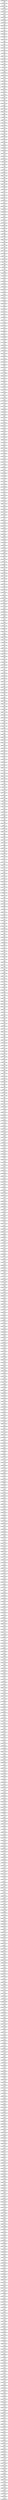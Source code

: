 digraph G {
        node [style=rounded, penwidth=3, fontsize=20, shape=oval];
        "000000000000300c" -> "000000000000300d" [label="@601", color=black,arrowsize=1,style=bold,penwidth=3,fontsize=20];
"000000000000300d" -> "000000000000300e" [label="@602", color=black,arrowsize=1,style=bold,penwidth=3,fontsize=20];
"000000000000300e" -> "000000000000300f" [label="@603", color=black,arrowsize=1,style=bold,penwidth=3,fontsize=20];
"000000000000300f" -> "0000000000003010" [label="@604", color=black,arrowsize=1,style=bold,penwidth=3,fontsize=20];
"0000000000003010" -> "0000000000003011" [label="@605", color=black,arrowsize=1,style=bold,penwidth=3,fontsize=20];
"0000000000003011" -> "0000000000003012" [label="@606", color=black,arrowsize=1,style=bold,penwidth=3,fontsize=20];
"0000000000003012" -> "0000000000003013" [label="@607", color=black,arrowsize=1,style=bold,penwidth=3,fontsize=20];
"0000000000003013" -> "0000000000003014" [label="@608", color=black,arrowsize=1,style=bold,penwidth=3,fontsize=20];
"0000000000003014" -> "0000000000003015" [label="@609", color=black,arrowsize=1,style=bold,penwidth=3,fontsize=20];
"0000000000003015" -> "0000000000003016" [label="@610", color=black,arrowsize=1,style=bold,penwidth=3,fontsize=20];
"0000000000003016" -> "0000000000003017" [label="@611", color=black,arrowsize=1,style=bold,penwidth=3,fontsize=20];
"0000000000003017" -> "0000000000003018" [label="@612", color=black,arrowsize=1,style=bold,penwidth=3,fontsize=20];
"0000000000003018" -> "0000000000003019" [label="@613", color=black,arrowsize=1,style=bold,penwidth=3,fontsize=20];
"0000000000003019" -> "000000000000301a" [label="@614", color=black,arrowsize=1,style=bold,penwidth=3,fontsize=20];
"000000000000301a" -> "000000000000301b" [label="@615", color=black,arrowsize=1,style=bold,penwidth=3,fontsize=20];
"000000000000301b" -> "000000000000301c" [label="@616", color=black,arrowsize=1,style=bold,penwidth=3,fontsize=20];
"000000000000301c" -> "000000000000301d" [label="@617", color=black,arrowsize=1,style=bold,penwidth=3,fontsize=20];
"000000000000301d" -> "000000000000301e" [label="@618", color=black,arrowsize=1,style=bold,penwidth=3,fontsize=20];
"000000000000301e" -> "000000000000301f" [label="@619", color=black,arrowsize=1,style=bold,penwidth=3,fontsize=20];
"000000000000301f" -> "0000000000003020" [label="@620", color=black,arrowsize=1,style=bold,penwidth=3,fontsize=20];
"0000000000003020" -> "0000000000003021" [label="@621", color=black,arrowsize=1,style=bold,penwidth=3,fontsize=20];
"0000000000003021" -> "0000000000003022" [label="@622", color=black,arrowsize=1,style=bold,penwidth=3,fontsize=20];
"0000000000003022" -> "0000000000003023" [label="@623", color=black,arrowsize=1,style=bold,penwidth=3,fontsize=20];
"0000000000003023" -> "0000000000003024" [label="@624", color=black,arrowsize=1,style=bold,penwidth=3,fontsize=20];
"0000000000003024" -> "0000000000003025" [label="@625", color=black,arrowsize=1,style=bold,penwidth=3,fontsize=20];
"0000000000003025" -> "0000000000003026" [label="@626", color=black,arrowsize=1,style=bold,penwidth=3,fontsize=20];
"0000000000003026" -> "0000000000003027" [label="@627", color=black,arrowsize=1,style=bold,penwidth=3,fontsize=20];
"0000000000003027" -> "0000000000003028" [label="@628", color=black,arrowsize=1,style=bold,penwidth=3,fontsize=20];
"0000000000003028" -> "0000000000003029" [label="@629", color=black,arrowsize=1,style=bold,penwidth=3,fontsize=20];
"0000000000003029" -> "000000000000302a" [label="@630", color=black,arrowsize=1,style=bold,penwidth=3,fontsize=20];
"000000000000302a" -> "000000000000302b" [label="@631", color=black,arrowsize=1,style=bold,penwidth=3,fontsize=20];
"000000000000302b" -> "000000000000302c" [label="@632", color=black,arrowsize=1,style=bold,penwidth=3,fontsize=20];
"000000000000302c" -> "000000000000302d" [label="@633", color=black,arrowsize=1,style=bold,penwidth=3,fontsize=20];
"000000000000302d" -> "000000000000302e" [label="@634", color=black,arrowsize=1,style=bold,penwidth=3,fontsize=20];
"000000000000302e" -> "000000000000302f" [label="@635", color=black,arrowsize=1,style=bold,penwidth=3,fontsize=20];
"000000000000302f" -> "0000000000003030" [label="@636", color=black,arrowsize=1,style=bold,penwidth=3,fontsize=20];
"0000000000003030" -> "0000000000003031" [label="@637", color=black,arrowsize=1,style=bold,penwidth=3,fontsize=20];
"0000000000003031" -> "0000000000003032" [label="@638", color=black,arrowsize=1,style=bold,penwidth=3,fontsize=20];
"0000000000003032" -> "0000000000003033" [label="@639", color=black,arrowsize=1,style=bold,penwidth=3,fontsize=20];
"0000000000003033" -> "0000000000003034" [label="@640", color=black,arrowsize=1,style=bold,penwidth=3,fontsize=20];
"0000000000003034" -> "0000000000003035" [label="@641", color=black,arrowsize=1,style=bold,penwidth=3,fontsize=20];
"0000000000003035" -> "0000000000003036" [label="@642", color=black,arrowsize=1,style=bold,penwidth=3,fontsize=20];
"0000000000003036" -> "0000000000003037" [label="@643", color=black,arrowsize=1,style=bold,penwidth=3,fontsize=20];
"0000000000003037" -> "0000000000003038" [label="@644", color=black,arrowsize=1,style=bold,penwidth=3,fontsize=20];
"0000000000003038" -> "0000000000003039" [label="@645", color=black,arrowsize=1,style=bold,penwidth=3,fontsize=20];
"0000000000003039" -> "000000000000303a" [label="@646", color=black,arrowsize=1,style=bold,penwidth=3,fontsize=20];
"000000000000303a" -> "000000000000303b" [label="@647", color=black,arrowsize=1,style=bold,penwidth=3,fontsize=20];
"000000000000303b" -> "000000000000303c" [label="@648", color=black,arrowsize=1,style=bold,penwidth=3,fontsize=20];
"000000000000303c" -> "000000000000303d" [label="@649", color=black,arrowsize=1,style=bold,penwidth=3,fontsize=20];
"000000000000303d" -> "000000000000303e" [label="@650", color=black,arrowsize=1,style=bold,penwidth=3,fontsize=20];
"000000000000303e" -> "000000000000303f" [label="@651", color=black,arrowsize=1,style=bold,penwidth=3,fontsize=20];
"000000000000303f" -> "0000000000003040" [label="@652", color=black,arrowsize=1,style=bold,penwidth=3,fontsize=20];
"0000000000003040" -> "0000000000003041" [label="@653", color=black,arrowsize=1,style=bold,penwidth=3,fontsize=20];
"0000000000003041" -> "0000000000003042" [label="@654", color=black,arrowsize=1,style=bold,penwidth=3,fontsize=20];
"0000000000003042" -> "0000000000003043" [label="@655", color=black,arrowsize=1,style=bold,penwidth=3,fontsize=20];
"0000000000003043" -> "0000000000003044" [label="@656", color=black,arrowsize=1,style=bold,penwidth=3,fontsize=20];
"0000000000003044" -> "0000000000003045" [label="@657", color=black,arrowsize=1,style=bold,penwidth=3,fontsize=20];
"0000000000003045" -> "0000000000003046" [label="@658", color=black,arrowsize=1,style=bold,penwidth=3,fontsize=20];
"0000000000003046" -> "0000000000003047" [label="@659", color=black,arrowsize=1,style=bold,penwidth=3,fontsize=20];
"0000000000003047" -> "0000000000003048" [label="@660", color=black,arrowsize=1,style=bold,penwidth=3,fontsize=20];
"0000000000003048" -> "0000000000003049" [label="@661", color=black,arrowsize=1,style=bold,penwidth=3,fontsize=20];
"0000000000003049" -> "000000000000304a" [label="@662", color=black,arrowsize=1,style=bold,penwidth=3,fontsize=20];
"000000000000304a" -> "000000000000304b" [label="@663", color=black,arrowsize=1,style=bold,penwidth=3,fontsize=20];
"000000000000304b" -> "000000000000304c" [label="@664", color=black,arrowsize=1,style=bold,penwidth=3,fontsize=20];
"000000000000304c" -> "000000000000304d" [label="@665", color=black,arrowsize=1,style=bold,penwidth=3,fontsize=20];
"000000000000304d" -> "000000000000304e" [label="@666", color=black,arrowsize=1,style=bold,penwidth=3,fontsize=20];
"000000000000304e" -> "000000000000304f" [label="@667", color=black,arrowsize=1,style=bold,penwidth=3,fontsize=20];
"000000000000304f" -> "0000000000003050" [label="@668", color=black,arrowsize=1,style=bold,penwidth=3,fontsize=20];
"0000000000003050" -> "0000000000003051" [label="@669", color=black,arrowsize=1,style=bold,penwidth=3,fontsize=20];
"0000000000003051" -> "0000000000003052" [label="@670", color=black,arrowsize=1,style=bold,penwidth=3,fontsize=20];
"0000000000003052" -> "0000000000003053" [label="@671", color=black,arrowsize=1,style=bold,penwidth=3,fontsize=20];
"0000000000003053" -> "0000000000003054" [label="@672", color=black,arrowsize=1,style=bold,penwidth=3,fontsize=20];
"0000000000003054" -> "0000000000003055" [label="@673", color=black,arrowsize=1,style=bold,penwidth=3,fontsize=20];
"0000000000003055" -> "0000000000003056" [label="@674", color=black,arrowsize=1,style=bold,penwidth=3,fontsize=20];
"0000000000003056" -> "0000000000003057" [label="@675", color=black,arrowsize=1,style=bold,penwidth=3,fontsize=20];
"0000000000003057" -> "0000000000003058" [label="@676", color=black,arrowsize=1,style=bold,penwidth=3,fontsize=20];
"0000000000003058" -> "0000000000003059" [label="@677", color=black,arrowsize=1,style=bold,penwidth=3,fontsize=20];
"0000000000003059" -> "000000000000305a" [label="@678", color=black,arrowsize=1,style=bold,penwidth=3,fontsize=20];
"000000000000305a" -> "000000000000305b" [label="@679", color=black,arrowsize=1,style=bold,penwidth=3,fontsize=20];
"000000000000305b" -> "000000000000305c" [label="@680", color=black,arrowsize=1,style=bold,penwidth=3,fontsize=20];
"000000000000305c" -> "000000000000305d" [label="@681", color=black,arrowsize=1,style=bold,penwidth=3,fontsize=20];
"000000000000305d" -> "000000000000305e" [label="@682", color=black,arrowsize=1,style=bold,penwidth=3,fontsize=20];
"000000000000305e" -> "000000000000305f" [label="@683", color=black,arrowsize=1,style=bold,penwidth=3,fontsize=20];
"000000000000305f" -> "0000000000003060" [label="@684", color=black,arrowsize=1,style=bold,penwidth=3,fontsize=20];
"0000000000003060" -> "0000000000003061" [label="@685", color=black,arrowsize=1,style=bold,penwidth=3,fontsize=20];
"0000000000003061" -> "0000000000003062" [label="@686", color=black,arrowsize=1,style=bold,penwidth=3,fontsize=20];
"0000000000003062" -> "0000000000003063" [label="@687", color=black,arrowsize=1,style=bold,penwidth=3,fontsize=20];
"0000000000003063" -> "0000000000003064" [label="@688", color=black,arrowsize=1,style=bold,penwidth=3,fontsize=20];
"0000000000003064" -> "0000000000003065" [label="@689", color=black,arrowsize=1,style=bold,penwidth=3,fontsize=20];
"0000000000003065" -> "0000000000003066" [label="@690", color=black,arrowsize=1,style=bold,penwidth=3,fontsize=20];
"0000000000003066" -> "0000000000003067" [label="@691", color=black,arrowsize=1,style=bold,penwidth=3,fontsize=20];
"0000000000003067" -> "0000000000003068" [label="@692", color=black,arrowsize=1,style=bold,penwidth=3,fontsize=20];
"0000000000003068" -> "0000000000003069" [label="@693", color=black,arrowsize=1,style=bold,penwidth=3,fontsize=20];
"0000000000003069" -> "000000000000306a" [label="@694", color=black,arrowsize=1,style=bold,penwidth=3,fontsize=20];
"000000000000306a" -> "000000000000306b" [label="@695", color=black,arrowsize=1,style=bold,penwidth=3,fontsize=20];
"000000000000306b" -> "000000000000306c" [label="@696", color=black,arrowsize=1,style=bold,penwidth=3,fontsize=20];
"000000000000306c" -> "000000000000306d" [label="@697", color=black,arrowsize=1,style=bold,penwidth=3,fontsize=20];
"000000000000306d" -> "000000000000306e" [label="@698", color=black,arrowsize=1,style=bold,penwidth=3,fontsize=20];
"000000000000306e" -> "000000000000306f" [label="@699", color=black,arrowsize=1,style=bold,penwidth=3,fontsize=20];
"000000000000306f" -> "0000000000003070" [label="@700", color=black,arrowsize=1,style=bold,penwidth=3,fontsize=20];
"0000000000003070" -> "0000000000003071" [label="@701", color=black,arrowsize=1,style=bold,penwidth=3,fontsize=20];
"0000000000003071" -> "0000000000003072" [label="@702", color=black,arrowsize=1,style=bold,penwidth=3,fontsize=20];
"0000000000003072" -> "0000000000003073" [label="@703", color=black,arrowsize=1,style=bold,penwidth=3,fontsize=20];
"0000000000003073" -> "0000000000003074" [label="@704", color=black,arrowsize=1,style=bold,penwidth=3,fontsize=20];
"0000000000003074" -> "0000000000003075" [label="@705", color=black,arrowsize=1,style=bold,penwidth=3,fontsize=20];
"0000000000003075" -> "0000000000003076" [label="@706", color=black,arrowsize=1,style=bold,penwidth=3,fontsize=20];
"0000000000003076" -> "0000000000003077" [label="@707", color=black,arrowsize=1,style=bold,penwidth=3,fontsize=20];
"0000000000003077" -> "0000000000003078" [label="@708", color=black,arrowsize=1,style=bold,penwidth=3,fontsize=20];
"0000000000003078" -> "0000000000003079" [label="@709", color=black,arrowsize=1,style=bold,penwidth=3,fontsize=20];
"0000000000003079" -> "000000000000307a" [label="@710", color=black,arrowsize=1,style=bold,penwidth=3,fontsize=20];
"000000000000307a" -> "000000000000307b" [label="@711", color=black,arrowsize=1,style=bold,penwidth=3,fontsize=20];
"000000000000307b" -> "000000000000307c" [label="@712", color=black,arrowsize=1,style=bold,penwidth=3,fontsize=20];
"000000000000307c" -> "000000000000307d" [label="@713", color=black,arrowsize=1,style=bold,penwidth=3,fontsize=20];
"000000000000307d" -> "000000000000307e" [label="@714", color=black,arrowsize=1,style=bold,penwidth=3,fontsize=20];
"000000000000307e" -> "000000000000307f" [label="@715", color=black,arrowsize=1,style=bold,penwidth=3,fontsize=20];
"000000000000307f" -> "0000000000003080" [label="@716", color=black,arrowsize=1,style=bold,penwidth=3,fontsize=20];
"0000000000003080" -> "0000000000003081" [label="@717", color=black,arrowsize=1,style=bold,penwidth=3,fontsize=20];
"0000000000003081" -> "0000000000003082" [label="@718", color=black,arrowsize=1,style=bold,penwidth=3,fontsize=20];
"0000000000003082" -> "0000000000003083" [label="@719", color=black,arrowsize=1,style=bold,penwidth=3,fontsize=20];
"0000000000003083" -> "0000000000003084" [label="@720", color=black,arrowsize=1,style=bold,penwidth=3,fontsize=20];
"0000000000003084" -> "0000000000003085" [label="@721", color=black,arrowsize=1,style=bold,penwidth=3,fontsize=20];
"0000000000003085" -> "0000000000003086" [label="@722", color=black,arrowsize=1,style=bold,penwidth=3,fontsize=20];
"0000000000003086" -> "0000000000003087" [label="@723", color=black,arrowsize=1,style=bold,penwidth=3,fontsize=20];
"0000000000003087" -> "0000000000003088" [label="@724", color=black,arrowsize=1,style=bold,penwidth=3,fontsize=20];
"0000000000003088" -> "0000000000003089" [label="@725", color=black,arrowsize=1,style=bold,penwidth=3,fontsize=20];
"0000000000003089" -> "000000000000308a" [label="@726", color=black,arrowsize=1,style=bold,penwidth=3,fontsize=20];
"000000000000308a" -> "000000000000308b" [label="@727", color=black,arrowsize=1,style=bold,penwidth=3,fontsize=20];
"000000000000308b" -> "000000000000308c" [label="@728", color=black,arrowsize=1,style=bold,penwidth=3,fontsize=20];
"000000000000308c" -> "000000000000308d" [label="@729", color=black,arrowsize=1,style=bold,penwidth=3,fontsize=20];
"000000000000308d" -> "000000000000308e" [label="@730", color=black,arrowsize=1,style=bold,penwidth=3,fontsize=20];
"000000000000308e" -> "000000000000308f" [label="@731", color=black,arrowsize=1,style=bold,penwidth=3,fontsize=20];
"000000000000308f" -> "0000000000003090" [label="@732", color=black,arrowsize=1,style=bold,penwidth=3,fontsize=20];
"0000000000003090" -> "0000000000003091" [label="@733", color=black,arrowsize=1,style=bold,penwidth=3,fontsize=20];
"0000000000003091" -> "0000000000003092" [label="@734", color=black,arrowsize=1,style=bold,penwidth=3,fontsize=20];
"0000000000003092" -> "0000000000003093" [label="@735", color=black,arrowsize=1,style=bold,penwidth=3,fontsize=20];
"0000000000003093" -> "0000000000003094" [label="@736", color=black,arrowsize=1,style=bold,penwidth=3,fontsize=20];
"0000000000003094" -> "0000000000003095" [label="@737", color=black,arrowsize=1,style=bold,penwidth=3,fontsize=20];
"0000000000003095" -> "0000000000003096" [label="@738", color=black,arrowsize=1,style=bold,penwidth=3,fontsize=20];
"0000000000003096" -> "0000000000003097" [label="@739", color=black,arrowsize=1,style=bold,penwidth=3,fontsize=20];
"0000000000003097" -> "0000000000003098" [label="@740", color=black,arrowsize=1,style=bold,penwidth=3,fontsize=20];
"0000000000003098" -> "0000000000003099" [label="@741", color=black,arrowsize=1,style=bold,penwidth=3,fontsize=20];
"0000000000003099" -> "000000000000309a" [label="@742", color=black,arrowsize=1,style=bold,penwidth=3,fontsize=20];
"000000000000309a" -> "000000000000309b" [label="@743", color=black,arrowsize=1,style=bold,penwidth=3,fontsize=20];
"000000000000309b" -> "000000000000309c" [label="@744", color=black,arrowsize=1,style=bold,penwidth=3,fontsize=20];
"000000000000309c" -> "000000000000309d" [label="@745", color=black,arrowsize=1,style=bold,penwidth=3,fontsize=20];
"000000000000309d" -> "000000000000309e" [label="@746", color=black,arrowsize=1,style=bold,penwidth=3,fontsize=20];
"000000000000309e" -> "000000000000309f" [label="@747", color=black,arrowsize=1,style=bold,penwidth=3,fontsize=20];
"000000000000309f" -> "00000000000030a0" [label="@748", color=black,arrowsize=1,style=bold,penwidth=3,fontsize=20];
"00000000000030a0" -> "00000000000030a1" [label="@749", color=black,arrowsize=1,style=bold,penwidth=3,fontsize=20];
"00000000000030a1" -> "00000000000030a2" [label="@750", color=black,arrowsize=1,style=bold,penwidth=3,fontsize=20];
"00000000000030a2" -> "00000000000030a3" [label="@751", color=black,arrowsize=1,style=bold,penwidth=3,fontsize=20];
"00000000000030a3" -> "00000000000030a4" [label="@752", color=black,arrowsize=1,style=bold,penwidth=3,fontsize=20];
"00000000000030a4" -> "00000000000030a5" [label="@753", color=black,arrowsize=1,style=bold,penwidth=3,fontsize=20];
"00000000000030a5" -> "00000000000030a6" [label="@754", color=black,arrowsize=1,style=bold,penwidth=3,fontsize=20];
"00000000000030a6" -> "00000000000030a7" [label="@755", color=black,arrowsize=1,style=bold,penwidth=3,fontsize=20];
"00000000000030a7" -> "00000000000030a8" [label="@756", color=black,arrowsize=1,style=bold,penwidth=3,fontsize=20];
"00000000000030a8" -> "00000000000030a9" [label="@757", color=black,arrowsize=1,style=bold,penwidth=3,fontsize=20];
"00000000000030a9" -> "00000000000030aa" [label="@758", color=black,arrowsize=1,style=bold,penwidth=3,fontsize=20];
"00000000000030aa" -> "00000000000030ab" [label="@759", color=black,arrowsize=1,style=bold,penwidth=3,fontsize=20];
"00000000000030ab" -> "00000000000030ac" [label="@760", color=black,arrowsize=1,style=bold,penwidth=3,fontsize=20];
"00000000000030ac" -> "00000000000030ad" [label="@761", color=black,arrowsize=1,style=bold,penwidth=3,fontsize=20];
"00000000000030ad" -> "00000000000030ae" [label="@762", color=black,arrowsize=1,style=bold,penwidth=3,fontsize=20];
"00000000000030ae" -> "00000000000030af" [label="@763", color=black,arrowsize=1,style=bold,penwidth=3,fontsize=20];
"00000000000030af" -> "00000000000030b0" [label="@764", color=black,arrowsize=1,style=bold,penwidth=3,fontsize=20];
"00000000000030b0" -> "00000000000030b1" [label="@765", color=black,arrowsize=1,style=bold,penwidth=3,fontsize=20];
"00000000000030b1" -> "00000000000030b2" [label="@766", color=black,arrowsize=1,style=bold,penwidth=3,fontsize=20];
"00000000000030b2" -> "00000000000030b3" [label="@767", color=black,arrowsize=1,style=bold,penwidth=3,fontsize=20];
"00000000000030b3" -> "00000000000030b4" [label="@768", color=black,arrowsize=1,style=bold,penwidth=3,fontsize=20];
"00000000000030b4" -> "00000000000030b5" [label="@769", color=black,arrowsize=1,style=bold,penwidth=3,fontsize=20];
"00000000000030b5" -> "00000000000030b6" [label="@770", color=black,arrowsize=1,style=bold,penwidth=3,fontsize=20];
"00000000000030b6" -> "00000000000030b7" [label="@771", color=black,arrowsize=1,style=bold,penwidth=3,fontsize=20];
"00000000000030b7" -> "00000000000030b8" [label="@772", color=black,arrowsize=1,style=bold,penwidth=3,fontsize=20];
"00000000000030b8" -> "00000000000030b9" [label="@773", color=black,arrowsize=1,style=bold,penwidth=3,fontsize=20];
"00000000000030b9" -> "00000000000030ba" [label="@774", color=black,arrowsize=1,style=bold,penwidth=3,fontsize=20];
"00000000000030ba" -> "00000000000030bb" [label="@775", color=black,arrowsize=1,style=bold,penwidth=3,fontsize=20];
"00000000000030bb" -> "00000000000030bc" [label="@776", color=black,arrowsize=1,style=bold,penwidth=3,fontsize=20];
"00000000000030bc" -> "00000000000030bd" [label="@777", color=black,arrowsize=1,style=bold,penwidth=3,fontsize=20];
"00000000000030bd" -> "00000000000030be" [label="@778", color=black,arrowsize=1,style=bold,penwidth=3,fontsize=20];
"00000000000030be" -> "00000000000030bf" [label="@779", color=black,arrowsize=1,style=bold,penwidth=3,fontsize=20];
"00000000000030bf" -> "00000000000030c0" [label="@780", color=black,arrowsize=1,style=bold,penwidth=3,fontsize=20];
"00000000000030c0" -> "00000000000030c1" [label="@781", color=black,arrowsize=1,style=bold,penwidth=3,fontsize=20];
"00000000000030c1" -> "00000000000030c2" [label="@782", color=black,arrowsize=1,style=bold,penwidth=3,fontsize=20];
"00000000000030c2" -> "00000000000030c3" [label="@783", color=black,arrowsize=1,style=bold,penwidth=3,fontsize=20];
"00000000000030c3" -> "00000000000030c4" [label="@784", color=black,arrowsize=1,style=bold,penwidth=3,fontsize=20];
"00000000000030c4" -> "00000000000030c5" [label="@785", color=black,arrowsize=1,style=bold,penwidth=3,fontsize=20];
"00000000000030c5" -> "00000000000030c6" [label="@786", color=black,arrowsize=1,style=bold,penwidth=3,fontsize=20];
"00000000000030c6" -> "00000000000030c7" [label="@787", color=black,arrowsize=1,style=bold,penwidth=3,fontsize=20];
"00000000000030c7" -> "00000000000030c8" [label="@788", color=black,arrowsize=1,style=bold,penwidth=3,fontsize=20];
"00000000000030c8" -> "00000000000030c9" [label="@789", color=black,arrowsize=1,style=bold,penwidth=3,fontsize=20];
"00000000000030c9" -> "00000000000030ca" [label="@790", color=black,arrowsize=1,style=bold,penwidth=3,fontsize=20];
"00000000000030ca" -> "00000000000030cb" [label="@791", color=black,arrowsize=1,style=bold,penwidth=3,fontsize=20];
"00000000000030cb" -> "00000000000030cc" [label="@792", color=black,arrowsize=1,style=bold,penwidth=3,fontsize=20];
"00000000000030cc" -> "00000000000030cd" [label="@793", color=black,arrowsize=1,style=bold,penwidth=3,fontsize=20];
"00000000000030cd" -> "00000000000030ce" [label="@794", color=black,arrowsize=1,style=bold,penwidth=3,fontsize=20];
"00000000000030ce" -> "00000000000030cf" [label="@795", color=black,arrowsize=1,style=bold,penwidth=3,fontsize=20];
"00000000000030cf" -> "00000000000030d0" [label="@796", color=black,arrowsize=1,style=bold,penwidth=3,fontsize=20];
"00000000000030d0" -> "00000000000030d1" [label="@797", color=black,arrowsize=1,style=bold,penwidth=3,fontsize=20];
"00000000000030d1" -> "00000000000030d2" [label="@798", color=black,arrowsize=1,style=bold,penwidth=3,fontsize=20];
"00000000000030d2" -> "00000000000030d3" [label="@799", color=black,arrowsize=1,style=bold,penwidth=3,fontsize=20];
"00000000000030d3" -> "00000000000030d4" [label="@800", color=black,arrowsize=1,style=bold,penwidth=3,fontsize=20];
"00000000000030d4" -> "00000000000030d5" [label="@801", color=black,arrowsize=1,style=bold,penwidth=3,fontsize=20];
"00000000000030d5" -> "00000000000030d6" [label="@802", color=black,arrowsize=1,style=bold,penwidth=3,fontsize=20];
"00000000000030d6" -> "00000000000030d7" [label="@803", color=black,arrowsize=1,style=bold,penwidth=3,fontsize=20];
"00000000000030d7" -> "00000000000030d8" [label="@804", color=black,arrowsize=1,style=bold,penwidth=3,fontsize=20];
"00000000000030d8" -> "00000000000030d9" [label="@805", color=black,arrowsize=1,style=bold,penwidth=3,fontsize=20];
"00000000000030d9" -> "00000000000030da" [label="@806", color=black,arrowsize=1,style=bold,penwidth=3,fontsize=20];
"00000000000030da" -> "00000000000030db" [label="@807", color=black,arrowsize=1,style=bold,penwidth=3,fontsize=20];
"00000000000030db" -> "00000000000030dc" [label="@808", color=black,arrowsize=1,style=bold,penwidth=3,fontsize=20];
"00000000000030dc" -> "00000000000030dd" [label="@809", color=black,arrowsize=1,style=bold,penwidth=3,fontsize=20];
"00000000000030dd" -> "00000000000030de" [label="@810", color=black,arrowsize=1,style=bold,penwidth=3,fontsize=20];
"00000000000030de" -> "00000000000030df" [label="@811", color=black,arrowsize=1,style=bold,penwidth=3,fontsize=20];
"00000000000030df" -> "00000000000030e0" [label="@812", color=black,arrowsize=1,style=bold,penwidth=3,fontsize=20];
"00000000000030e0" -> "00000000000030e1" [label="@813", color=black,arrowsize=1,style=bold,penwidth=3,fontsize=20];
"00000000000030e1" -> "00000000000030e2" [label="@814", color=black,arrowsize=1,style=bold,penwidth=3,fontsize=20];
"00000000000030e2" -> "00000000000030e3" [label="@815", color=black,arrowsize=1,style=bold,penwidth=3,fontsize=20];
"00000000000030e3" -> "00000000000030e4" [label="@816", color=black,arrowsize=1,style=bold,penwidth=3,fontsize=20];
"00000000000030e4" -> "00000000000030e5" [label="@817", color=black,arrowsize=1,style=bold,penwidth=3,fontsize=20];
"00000000000030e5" -> "00000000000030e6" [label="@818", color=black,arrowsize=1,style=bold,penwidth=3,fontsize=20];
"00000000000030e6" -> "00000000000030e7" [label="@819", color=black,arrowsize=1,style=bold,penwidth=3,fontsize=20];
"00000000000030e7" -> "00000000000030e8" [label="@820", color=black,arrowsize=1,style=bold,penwidth=3,fontsize=20];
"00000000000030e8" -> "00000000000030e9" [label="@821", color=black,arrowsize=1,style=bold,penwidth=3,fontsize=20];
"00000000000030e9" -> "00000000000030ea" [label="@822", color=black,arrowsize=1,style=bold,penwidth=3,fontsize=20];
"00000000000030ea" -> "00000000000030eb" [label="@823", color=black,arrowsize=1,style=bold,penwidth=3,fontsize=20];
"00000000000030eb" -> "00000000000030ec" [label="@824", color=black,arrowsize=1,style=bold,penwidth=3,fontsize=20];
"00000000000030ec" -> "00000000000030ed" [label="@825", color=black,arrowsize=1,style=bold,penwidth=3,fontsize=20];
"00000000000030ed" -> "00000000000030ee" [label="@826", color=black,arrowsize=1,style=bold,penwidth=3,fontsize=20];
"00000000000030ee" -> "00000000000030ef" [label="@827", color=black,arrowsize=1,style=bold,penwidth=3,fontsize=20];
"00000000000030ef" -> "00000000000030f0" [label="@828", color=black,arrowsize=1,style=bold,penwidth=3,fontsize=20];
"00000000000030f0" -> "00000000000030f1" [label="@829", color=black,arrowsize=1,style=bold,penwidth=3,fontsize=20];
"00000000000030f1" -> "00000000000030f2" [label="@830", color=black,arrowsize=1,style=bold,penwidth=3,fontsize=20];
"00000000000030f2" -> "00000000000030f3" [label="@831", color=black,arrowsize=1,style=bold,penwidth=3,fontsize=20];
"00000000000030f3" -> "00000000000030f4" [label="@832", color=black,arrowsize=1,style=bold,penwidth=3,fontsize=20];
"00000000000030f4" -> "00000000000030f5" [label="@833", color=black,arrowsize=1,style=bold,penwidth=3,fontsize=20];
"00000000000030f5" -> "00000000000030f6" [label="@834", color=black,arrowsize=1,style=bold,penwidth=3,fontsize=20];
"00000000000030f6" -> "00000000000030f7" [label="@835", color=black,arrowsize=1,style=bold,penwidth=3,fontsize=20];
"00000000000030f7" -> "00000000000030f8" [label="@836", color=black,arrowsize=1,style=bold,penwidth=3,fontsize=20];
"00000000000030f8" -> "00000000000030f9" [label="@837", color=black,arrowsize=1,style=bold,penwidth=3,fontsize=20];
"00000000000030f9" -> "00000000000030fa" [label="@838", color=black,arrowsize=1,style=bold,penwidth=3,fontsize=20];
"00000000000030fa" -> "00000000000030fb" [label="@839", color=black,arrowsize=1,style=bold,penwidth=3,fontsize=20];
"00000000000030fb" -> "00000000000030fc" [label="@840", color=black,arrowsize=1,style=bold,penwidth=3,fontsize=20];
"00000000000030fc" -> "00000000000030fd" [label="@841", color=black,arrowsize=1,style=bold,penwidth=3,fontsize=20];
"00000000000030fd" -> "00000000000030fe" [label="@842", color=black,arrowsize=1,style=bold,penwidth=3,fontsize=20];
"00000000000030fe" -> "00000000000030ff" [label="@843", color=black,arrowsize=1,style=bold,penwidth=3,fontsize=20];
"00000000000030ff" -> "0000000000003100" [label="@844", color=black,arrowsize=1,style=bold,penwidth=3,fontsize=20];
"0000000000003100" -> "0000000000003101" [label="@845", color=black,arrowsize=1,style=bold,penwidth=3,fontsize=20];
"0000000000003101" -> "0000000000003102" [label="@846", color=black,arrowsize=1,style=bold,penwidth=3,fontsize=20];
"0000000000003102" -> "0000000000003103" [label="@847", color=black,arrowsize=1,style=bold,penwidth=3,fontsize=20];
"0000000000003103" -> "0000000000003104" [label="@848", color=black,arrowsize=1,style=bold,penwidth=3,fontsize=20];
"0000000000003104" -> "0000000000003105" [label="@849", color=black,arrowsize=1,style=bold,penwidth=3,fontsize=20];
"0000000000003105" -> "0000000000003106" [label="@850", color=black,arrowsize=1,style=bold,penwidth=3,fontsize=20];
"0000000000003106" -> "0000000000003107" [label="@851", color=black,arrowsize=1,style=bold,penwidth=3,fontsize=20];
"0000000000003107" -> "0000000000003108" [label="@852", color=black,arrowsize=1,style=bold,penwidth=3,fontsize=20];
"0000000000003108" -> "0000000000003109" [label="@853", color=black,arrowsize=1,style=bold,penwidth=3,fontsize=20];
"0000000000003109" -> "000000000000310a" [label="@854", color=black,arrowsize=1,style=bold,penwidth=3,fontsize=20];
"000000000000310a" -> "000000000000310b" [label="@855", color=black,arrowsize=1,style=bold,penwidth=3,fontsize=20];
"000000000000310b" -> "000000000000310c" [label="@856", color=black,arrowsize=1,style=bold,penwidth=3,fontsize=20];
"000000000000310c" -> "000000000000310d" [label="@857", color=black,arrowsize=1,style=bold,penwidth=3,fontsize=20];
"000000000000310d" -> "000000000000310e" [label="@858", color=black,arrowsize=1,style=bold,penwidth=3,fontsize=20];
"000000000000310e" -> "000000000000310f" [label="@859", color=black,arrowsize=1,style=bold,penwidth=3,fontsize=20];
"000000000000310f" -> "0000000000003110" [label="@860", color=black,arrowsize=1,style=bold,penwidth=3,fontsize=20];
"0000000000003110" -> "0000000000003111" [label="@861", color=black,arrowsize=1,style=bold,penwidth=3,fontsize=20];
"0000000000003111" -> "0000000000003112" [label="@862", color=black,arrowsize=1,style=bold,penwidth=3,fontsize=20];
"0000000000003112" -> "0000000000003113" [label="@863", color=black,arrowsize=1,style=bold,penwidth=3,fontsize=20];
"0000000000003113" -> "0000000000003114" [label="@864", color=black,arrowsize=1,style=bold,penwidth=3,fontsize=20];
"0000000000003114" -> "0000000000003115" [label="@865", color=black,arrowsize=1,style=bold,penwidth=3,fontsize=20];
"0000000000003115" -> "0000000000003116" [label="@866", color=black,arrowsize=1,style=bold,penwidth=3,fontsize=20];
"0000000000003116" -> "0000000000003117" [label="@867", color=black,arrowsize=1,style=bold,penwidth=3,fontsize=20];
"0000000000003117" -> "0000000000003118" [label="@868", color=black,arrowsize=1,style=bold,penwidth=3,fontsize=20];
"0000000000003118" -> "0000000000003119" [label="@869", color=black,arrowsize=1,style=bold,penwidth=3,fontsize=20];
"0000000000003119" -> "000000000000311a" [label="@870", color=black,arrowsize=1,style=bold,penwidth=3,fontsize=20];
"000000000000311a" -> "000000000000311b" [label="@871", color=black,arrowsize=1,style=bold,penwidth=3,fontsize=20];
"000000000000311b" -> "000000000000311c" [label="@872", color=black,arrowsize=1,style=bold,penwidth=3,fontsize=20];
"000000000000311c" -> "000000000000311d" [label="@873", color=black,arrowsize=1,style=bold,penwidth=3,fontsize=20];
"000000000000311d" -> "000000000000311e" [label="@874", color=black,arrowsize=1,style=bold,penwidth=3,fontsize=20];
"000000000000311e" -> "000000000000311f" [label="@875", color=black,arrowsize=1,style=bold,penwidth=3,fontsize=20];
"000000000000311f" -> "0000000000003120" [label="@876", color=black,arrowsize=1,style=bold,penwidth=3,fontsize=20];
"0000000000003120" -> "0000000000003121" [label="@877", color=black,arrowsize=1,style=bold,penwidth=3,fontsize=20];
"0000000000003121" -> "0000000000003122" [label="@878", color=black,arrowsize=1,style=bold,penwidth=3,fontsize=20];
"0000000000003122" -> "0000000000003123" [label="@879", color=black,arrowsize=1,style=bold,penwidth=3,fontsize=20];
"0000000000003123" -> "0000000000003124" [label="@880", color=black,arrowsize=1,style=bold,penwidth=3,fontsize=20];
"0000000000003124" -> "0000000000003125" [label="@881", color=black,arrowsize=1,style=bold,penwidth=3,fontsize=20];
"0000000000003125" -> "0000000000003126" [label="@882", color=black,arrowsize=1,style=bold,penwidth=3,fontsize=20];
"0000000000003126" -> "0000000000003127" [label="@883", color=black,arrowsize=1,style=bold,penwidth=3,fontsize=20];
"0000000000003127" -> "0000000000003128" [label="@884", color=black,arrowsize=1,style=bold,penwidth=3,fontsize=20];
"0000000000003128" -> "0000000000003129" [label="@885", color=black,arrowsize=1,style=bold,penwidth=3,fontsize=20];
"0000000000003129" -> "000000000000312a" [label="@886", color=black,arrowsize=1,style=bold,penwidth=3,fontsize=20];
"000000000000312a" -> "000000000000312b" [label="@887", color=black,arrowsize=1,style=bold,penwidth=3,fontsize=20];
"000000000000312b" -> "000000000000312c" [label="@888", color=black,arrowsize=1,style=bold,penwidth=3,fontsize=20];
"000000000000312c" -> "000000000000312d" [label="@889", color=black,arrowsize=1,style=bold,penwidth=3,fontsize=20];
"000000000000312d" -> "000000000000312e" [label="@890", color=black,arrowsize=1,style=bold,penwidth=3,fontsize=20];
"000000000000312e" -> "000000000000312f" [label="@891", color=black,arrowsize=1,style=bold,penwidth=3,fontsize=20];
"000000000000312f" -> "0000000000003130" [label="@892", color=black,arrowsize=1,style=bold,penwidth=3,fontsize=20];
"0000000000003130" -> "0000000000003131" [label="@893", color=black,arrowsize=1,style=bold,penwidth=3,fontsize=20];
"0000000000003131" -> "0000000000003132" [label="@894", color=black,arrowsize=1,style=bold,penwidth=3,fontsize=20];
"0000000000003132" -> "0000000000003133" [label="@895", color=black,arrowsize=1,style=bold,penwidth=3,fontsize=20];
"0000000000003133" -> "0000000000003134" [label="@896", color=black,arrowsize=1,style=bold,penwidth=3,fontsize=20];
"0000000000003134" -> "0000000000003135" [label="@897", color=black,arrowsize=1,style=bold,penwidth=3,fontsize=20];
"0000000000003135" -> "0000000000003136" [label="@898", color=black,arrowsize=1,style=bold,penwidth=3,fontsize=20];
"0000000000003136" -> "0000000000003137" [label="@899", color=black,arrowsize=1,style=bold,penwidth=3,fontsize=20];
"0000000000003137" -> "0000000000003138" [label="@900", color=black,arrowsize=1,style=bold,penwidth=3,fontsize=20];
"0000000000003138" -> "0000000000003139" [label="@901", color=black,arrowsize=1,style=bold,penwidth=3,fontsize=20];
"0000000000003139" -> "000000000000313a" [label="@902", color=black,arrowsize=1,style=bold,penwidth=3,fontsize=20];
"000000000000313a" -> "000000000000313b" [label="@903", color=black,arrowsize=1,style=bold,penwidth=3,fontsize=20];
"000000000000313b" -> "000000000000313c" [label="@904", color=black,arrowsize=1,style=bold,penwidth=3,fontsize=20];
"000000000000313c" -> "000000000000313d" [label="@905", color=black,arrowsize=1,style=bold,penwidth=3,fontsize=20];
"000000000000313d" -> "000000000000313e" [label="@906", color=black,arrowsize=1,style=bold,penwidth=3,fontsize=20];
"000000000000313e" -> "000000000000313f" [label="@907", color=black,arrowsize=1,style=bold,penwidth=3,fontsize=20];
"000000000000313f" -> "0000000000003140" [label="@908", color=black,arrowsize=1,style=bold,penwidth=3,fontsize=20];
"0000000000003140" -> "0000000000003141" [label="@909", color=black,arrowsize=1,style=bold,penwidth=3,fontsize=20];
"0000000000003141" -> "0000000000003142" [label="@910", color=black,arrowsize=1,style=bold,penwidth=3,fontsize=20];
"0000000000003142" -> "0000000000003143" [label="@911", color=black,arrowsize=1,style=bold,penwidth=3,fontsize=20];
"0000000000003143" -> "0000000000003144" [label="@912", color=black,arrowsize=1,style=bold,penwidth=3,fontsize=20];
"0000000000003144" -> "0000000000003145" [label="@913", color=black,arrowsize=1,style=bold,penwidth=3,fontsize=20];
"0000000000003145" -> "0000000000003146" [label="@914", color=black,arrowsize=1,style=bold,penwidth=3,fontsize=20];
"0000000000003146" -> "0000000000003147" [label="@915", color=black,arrowsize=1,style=bold,penwidth=3,fontsize=20];
"0000000000003147" -> "0000000000003148" [label="@916", color=black,arrowsize=1,style=bold,penwidth=3,fontsize=20];
"0000000000003148" -> "0000000000003149" [label="@917", color=black,arrowsize=1,style=bold,penwidth=3,fontsize=20];
"0000000000003149" -> "000000000000314a" [label="@918", color=black,arrowsize=1,style=bold,penwidth=3,fontsize=20];
"000000000000314a" -> "000000000000314b" [label="@919", color=black,arrowsize=1,style=bold,penwidth=3,fontsize=20];
"000000000000314b" -> "000000000000314c" [label="@920", color=black,arrowsize=1,style=bold,penwidth=3,fontsize=20];
"000000000000314c" -> "000000000000314d" [label="@921", color=black,arrowsize=1,style=bold,penwidth=3,fontsize=20];
"000000000000314d" -> "000000000000314e" [label="@922", color=black,arrowsize=1,style=bold,penwidth=3,fontsize=20];
"000000000000314e" -> "000000000000314f" [label="@923", color=black,arrowsize=1,style=bold,penwidth=3,fontsize=20];
"000000000000314f" -> "0000000000003150" [label="@924", color=black,arrowsize=1,style=bold,penwidth=3,fontsize=20];
"0000000000003150" -> "0000000000003151" [label="@925", color=black,arrowsize=1,style=bold,penwidth=3,fontsize=20];
"0000000000003151" -> "0000000000003152" [label="@926", color=black,arrowsize=1,style=bold,penwidth=3,fontsize=20];
"0000000000003152" -> "0000000000003153" [label="@927", color=black,arrowsize=1,style=bold,penwidth=3,fontsize=20];
"0000000000003153" -> "0000000000003154" [label="@928", color=black,arrowsize=1,style=bold,penwidth=3,fontsize=20];
"0000000000003154" -> "0000000000003155" [label="@929", color=black,arrowsize=1,style=bold,penwidth=3,fontsize=20];
"0000000000003155" -> "0000000000003156" [label="@930", color=black,arrowsize=1,style=bold,penwidth=3,fontsize=20];
"0000000000003156" -> "0000000000003157" [label="@931", color=black,arrowsize=1,style=bold,penwidth=3,fontsize=20];
"0000000000003157" -> "0000000000003158" [label="@932", color=black,arrowsize=1,style=bold,penwidth=3,fontsize=20];
"0000000000003158" -> "0000000000003159" [label="@933", color=black,arrowsize=1,style=bold,penwidth=3,fontsize=20];
"0000000000003159" -> "000000000000315a" [label="@934", color=black,arrowsize=1,style=bold,penwidth=3,fontsize=20];
"000000000000315a" -> "000000000000315b" [label="@935", color=black,arrowsize=1,style=bold,penwidth=3,fontsize=20];
"000000000000315b" -> "000000000000315c" [label="@936", color=black,arrowsize=1,style=bold,penwidth=3,fontsize=20];
"000000000000315c" -> "000000000000315d" [label="@937", color=black,arrowsize=1,style=bold,penwidth=3,fontsize=20];
"000000000000315d" -> "000000000000315e" [label="@938", color=black,arrowsize=1,style=bold,penwidth=3,fontsize=20];
"000000000000315e" -> "000000000000315f" [label="@939", color=black,arrowsize=1,style=bold,penwidth=3,fontsize=20];
"000000000000315f" -> "0000000000003160" [label="@940", color=black,arrowsize=1,style=bold,penwidth=3,fontsize=20];
"0000000000003160" -> "0000000000003161" [label="@941", color=black,arrowsize=1,style=bold,penwidth=3,fontsize=20];
"0000000000003161" -> "0000000000003162" [label="@942", color=black,arrowsize=1,style=bold,penwidth=3,fontsize=20];
"0000000000003162" -> "0000000000003163" [label="@943", color=black,arrowsize=1,style=bold,penwidth=3,fontsize=20];
"0000000000003163" -> "0000000000003164" [label="@944", color=black,arrowsize=1,style=bold,penwidth=3,fontsize=20];
"0000000000003164" -> "0000000000003165" [label="@945", color=black,arrowsize=1,style=bold,penwidth=3,fontsize=20];
"0000000000003165" -> "0000000000003166" [label="@946", color=black,arrowsize=1,style=bold,penwidth=3,fontsize=20];
"0000000000003166" -> "0000000000003167" [label="@947", color=black,arrowsize=1,style=bold,penwidth=3,fontsize=20];
"0000000000003167" -> "0000000000003168" [label="@948", color=black,arrowsize=1,style=bold,penwidth=3,fontsize=20];
"0000000000003168" -> "0000000000003169" [label="@949", color=black,arrowsize=1,style=bold,penwidth=3,fontsize=20];
"0000000000003169" -> "000000000000316a" [label="@950", color=black,arrowsize=1,style=bold,penwidth=3,fontsize=20];
"000000000000316a" -> "000000000000316b" [label="@951", color=black,arrowsize=1,style=bold,penwidth=3,fontsize=20];
"000000000000316b" -> "000000000000316c" [label="@952", color=black,arrowsize=1,style=bold,penwidth=3,fontsize=20];
"000000000000316c" -> "000000000000316d" [label="@953", color=black,arrowsize=1,style=bold,penwidth=3,fontsize=20];
"000000000000316d" -> "000000000000316e" [label="@954", color=black,arrowsize=1,style=bold,penwidth=3,fontsize=20];
"000000000000316e" -> "000000000000316f" [label="@955", color=black,arrowsize=1,style=bold,penwidth=3,fontsize=20];
"000000000000316f" -> "0000000000003170" [label="@956", color=black,arrowsize=1,style=bold,penwidth=3,fontsize=20];
"0000000000003170" -> "0000000000003171" [label="@957", color=black,arrowsize=1,style=bold,penwidth=3,fontsize=20];
"0000000000003171" -> "0000000000003172" [label="@958", color=black,arrowsize=1,style=bold,penwidth=3,fontsize=20];
"0000000000003172" -> "0000000000003173" [label="@959", color=black,arrowsize=1,style=bold,penwidth=3,fontsize=20];
"0000000000003173" -> "0000000000003174" [label="@960", color=black,arrowsize=1,style=bold,penwidth=3,fontsize=20];
"0000000000003174" -> "0000000000003175" [label="@961", color=black,arrowsize=1,style=bold,penwidth=3,fontsize=20];
"0000000000003175" -> "0000000000003176" [label="@962", color=black,arrowsize=1,style=bold,penwidth=3,fontsize=20];
"0000000000003176" -> "0000000000003177" [label="@963", color=black,arrowsize=1,style=bold,penwidth=3,fontsize=20];
"0000000000003177" -> "0000000000003178" [label="@964", color=black,arrowsize=1,style=bold,penwidth=3,fontsize=20];
"0000000000003178" -> "0000000000003179" [label="@965", color=black,arrowsize=1,style=bold,penwidth=3,fontsize=20];
"0000000000003179" -> "000000000000317a" [label="@966", color=black,arrowsize=1,style=bold,penwidth=3,fontsize=20];
"000000000000317a" -> "000000000000317b" [label="@967", color=black,arrowsize=1,style=bold,penwidth=3,fontsize=20];
"000000000000317b" -> "000000000000317c" [label="@968", color=black,arrowsize=1,style=bold,penwidth=3,fontsize=20];
"000000000000317c" -> "000000000000317d" [label="@969", color=black,arrowsize=1,style=bold,penwidth=3,fontsize=20];
"000000000000317d" -> "000000000000317e" [label="@970", color=black,arrowsize=1,style=bold,penwidth=3,fontsize=20];
"000000000000317e" -> "000000000000317f" [label="@971", color=black,arrowsize=1,style=bold,penwidth=3,fontsize=20];
"000000000000317f" -> "0000000000003180" [label="@972", color=black,arrowsize=1,style=bold,penwidth=3,fontsize=20];
"0000000000003180" -> "0000000000003181" [label="@973", color=black,arrowsize=1,style=bold,penwidth=3,fontsize=20];
"0000000000003181" -> "0000000000003182" [label="@974", color=black,arrowsize=1,style=bold,penwidth=3,fontsize=20];
"0000000000003182" -> "0000000000003183" [label="@975", color=black,arrowsize=1,style=bold,penwidth=3,fontsize=20];
"0000000000003183" -> "0000000000003184" [label="@976", color=black,arrowsize=1,style=bold,penwidth=3,fontsize=20];
"0000000000003184" -> "0000000000003185" [label="@977", color=black,arrowsize=1,style=bold,penwidth=3,fontsize=20];
"0000000000003185" -> "0000000000003186" [label="@978", color=black,arrowsize=1,style=bold,penwidth=3,fontsize=20];
"0000000000003186" -> "0000000000003187" [label="@979", color=black,arrowsize=1,style=bold,penwidth=3,fontsize=20];
"0000000000003187" -> "0000000000003188" [label="@980", color=black,arrowsize=1,style=bold,penwidth=3,fontsize=20];
"0000000000003188" -> "0000000000003189" [label="@981", color=black,arrowsize=1,style=bold,penwidth=3,fontsize=20];
"0000000000003189" -> "000000000000318a" [label="@982", color=black,arrowsize=1,style=bold,penwidth=3,fontsize=20];
"000000000000318a" -> "000000000000318b" [label="@983", color=black,arrowsize=1,style=bold,penwidth=3,fontsize=20];
"000000000000318b" -> "000000000000318c" [label="@984", color=black,arrowsize=1,style=bold,penwidth=3,fontsize=20];
"000000000000318c" -> "000000000000318d" [label="@985", color=black,arrowsize=1,style=bold,penwidth=3,fontsize=20];
"000000000000318d" -> "000000000000318e" [label="@986", color=black,arrowsize=1,style=bold,penwidth=3,fontsize=20];
"000000000000318e" -> "000000000000318f" [label="@987", color=black,arrowsize=1,style=bold,penwidth=3,fontsize=20];
"000000000000318f" -> "0000000000003190" [label="@988", color=black,arrowsize=1,style=bold,penwidth=3,fontsize=20];
"0000000000003190" -> "0000000000003191" [label="@989", color=black,arrowsize=1,style=bold,penwidth=3,fontsize=20];
"0000000000003191" -> "0000000000003192" [label="@990", color=black,arrowsize=1,style=bold,penwidth=3,fontsize=20];
"0000000000003192" -> "0000000000003193" [label="@991", color=black,arrowsize=1,style=bold,penwidth=3,fontsize=20];
"0000000000003193" -> "0000000000003194" [label="@992", color=black,arrowsize=1,style=bold,penwidth=3,fontsize=20];
"0000000000003194" -> "0000000000003195" [label="@993", color=black,arrowsize=1,style=bold,penwidth=3,fontsize=20];
"0000000000003195" -> "0000000000003196" [label="@994", color=black,arrowsize=1,style=bold,penwidth=3,fontsize=20];
"0000000000003196" -> "0000000000003197" [label="@995", color=black,arrowsize=1,style=bold,penwidth=3,fontsize=20];
"0000000000003197" -> "0000000000003198" [label="@996", color=black,arrowsize=1,style=bold,penwidth=3,fontsize=20];
"0000000000003198" -> "0000000000003199" [label="@997", color=black,arrowsize=1,style=bold,penwidth=3,fontsize=20];
"0000000000003199" -> "000000000000319a" [label="@998", color=black,arrowsize=1,style=bold,penwidth=3,fontsize=20];
"000000000000319a" -> "000000000000319b" [label="@999", color=black,arrowsize=1,style=bold,penwidth=3,fontsize=20];
"000000000000319b" -> "000000000000319c" [label="@1000", color=black,arrowsize=1,style=bold,penwidth=3,fontsize=20];
"000000000000319c" -> "000000000000319d" [label="@1001", color=black,arrowsize=1,style=bold,penwidth=3,fontsize=20];
"000000000000319d" -> "000000000000319e" [label="@1002", color=black,arrowsize=1,style=bold,penwidth=3,fontsize=20];
"000000000000319e" -> "000000000000319f" [label="@1003", color=black,arrowsize=1,style=bold,penwidth=3,fontsize=20];
"000000000000319f" -> "00000000000031a0" [label="@1004", color=black,arrowsize=1,style=bold,penwidth=3,fontsize=20];
"00000000000031a0" -> "00000000000031a1" [label="@1005", color=black,arrowsize=1,style=bold,penwidth=3,fontsize=20];
"00000000000031a1" -> "00000000000031a2" [label="@1006", color=black,arrowsize=1,style=bold,penwidth=3,fontsize=20];
"00000000000031a2" -> "00000000000031a3" [label="@1007", color=black,arrowsize=1,style=bold,penwidth=3,fontsize=20];
"00000000000031a3" -> "00000000000031a4" [label="@1008", color=black,arrowsize=1,style=bold,penwidth=3,fontsize=20];
"00000000000031a4" -> "00000000000031a5" [label="@1009", color=black,arrowsize=1,style=bold,penwidth=3,fontsize=20];
"00000000000031a5" -> "00000000000031a6" [label="@1010", color=black,arrowsize=1,style=bold,penwidth=3,fontsize=20];
"00000000000031a6" -> "00000000000031a7" [label="@1011", color=black,arrowsize=1,style=bold,penwidth=3,fontsize=20];
"00000000000031a7" -> "00000000000031a8" [label="@1012", color=black,arrowsize=1,style=bold,penwidth=3,fontsize=20];
"00000000000031a8" -> "00000000000031a9" [label="@1013", color=black,arrowsize=1,style=bold,penwidth=3,fontsize=20];
"00000000000031a9" -> "00000000000031aa" [label="@1014", color=black,arrowsize=1,style=bold,penwidth=3,fontsize=20];
"00000000000031aa" -> "00000000000031ab" [label="@1015", color=black,arrowsize=1,style=bold,penwidth=3,fontsize=20];
"00000000000031ab" -> "00000000000031ac" [label="@1016", color=black,arrowsize=1,style=bold,penwidth=3,fontsize=20];
"00000000000031ac" -> "00000000000031ad" [label="@1017", color=black,arrowsize=1,style=bold,penwidth=3,fontsize=20];
"00000000000031ad" -> "00000000000031ae" [label="@1018", color=black,arrowsize=1,style=bold,penwidth=3,fontsize=20];
"00000000000031ae" -> "00000000000031af" [label="@1019", color=black,arrowsize=1,style=bold,penwidth=3,fontsize=20];
"00000000000031af" -> "00000000000031b0" [label="@1020", color=black,arrowsize=1,style=bold,penwidth=3,fontsize=20];
"00000000000031b0" -> "00000000000031b1" [label="@1021", color=black,arrowsize=1,style=bold,penwidth=3,fontsize=20];
"00000000000031b1" -> "00000000000031b2" [label="@1022", color=black,arrowsize=1,style=bold,penwidth=3,fontsize=20];
"00000000000031b2" -> "00000000000031b3" [label="@1023", color=black,arrowsize=1,style=bold,penwidth=3,fontsize=20];
"00000000000031b3" -> "00000000000031b4" [label="@1024", color=black,arrowsize=1,style=bold,penwidth=3,fontsize=20];
"00000000000031b4" -> "00000000000031b5" [label="@1025", color=black,arrowsize=1,style=bold,penwidth=3,fontsize=20];
"00000000000031b5" -> "00000000000031b6" [label="@1026", color=black,arrowsize=1,style=bold,penwidth=3,fontsize=20];
"00000000000031b6" -> "00000000000031b7" [label="@1027", color=black,arrowsize=1,style=bold,penwidth=3,fontsize=20];
"00000000000031b7" -> "00000000000031b8" [label="@1028", color=black,arrowsize=1,style=bold,penwidth=3,fontsize=20];
"00000000000031b8" -> "00000000000031b9" [label="@1029", color=black,arrowsize=1,style=bold,penwidth=3,fontsize=20];
"00000000000031b9" -> "00000000000031ba" [label="@1030", color=black,arrowsize=1,style=bold,penwidth=3,fontsize=20];
"00000000000031ba" -> "00000000000031bb" [label="@1031", color=black,arrowsize=1,style=bold,penwidth=3,fontsize=20];
"00000000000031bb" -> "00000000000031bc" [label="@1032", color=black,arrowsize=1,style=bold,penwidth=3,fontsize=20];
"00000000000031bc" -> "00000000000031bd" [label="@1033", color=black,arrowsize=1,style=bold,penwidth=3,fontsize=20];
"00000000000031bd" -> "00000000000031be" [label="@1034", color=black,arrowsize=1,style=bold,penwidth=3,fontsize=20];
"00000000000031be" -> "00000000000031bf" [label="@1035", color=black,arrowsize=1,style=bold,penwidth=3,fontsize=20];
"00000000000031bf" -> "00000000000031c0" [label="@1036", color=black,arrowsize=1,style=bold,penwidth=3,fontsize=20];
"00000000000031c0" -> "00000000000031c1" [label="@1037", color=black,arrowsize=1,style=bold,penwidth=3,fontsize=20];
"00000000000031c1" -> "00000000000031c2" [label="@1038", color=black,arrowsize=1,style=bold,penwidth=3,fontsize=20];
"00000000000031c2" -> "00000000000031c3" [label="@1039", color=black,arrowsize=1,style=bold,penwidth=3,fontsize=20];
"00000000000031c3" -> "00000000000031c4" [label="@1040", color=black,arrowsize=1,style=bold,penwidth=3,fontsize=20];
"00000000000031c4" -> "00000000000031c5" [label="@1041", color=black,arrowsize=1,style=bold,penwidth=3,fontsize=20];
"00000000000031c5" -> "00000000000031c6" [label="@1042", color=black,arrowsize=1,style=bold,penwidth=3,fontsize=20];
"00000000000031c6" -> "00000000000031c7" [label="@1043", color=black,arrowsize=1,style=bold,penwidth=3,fontsize=20];
"00000000000031c7" -> "00000000000031c8" [label="@1044", color=black,arrowsize=1,style=bold,penwidth=3,fontsize=20];
"00000000000031c8" -> "00000000000031c9" [label="@1045", color=black,arrowsize=1,style=bold,penwidth=3,fontsize=20];
"00000000000031c9" -> "00000000000031ca" [label="@1046", color=black,arrowsize=1,style=bold,penwidth=3,fontsize=20];
"00000000000031ca" -> "00000000000031cb" [label="@1047", color=black,arrowsize=1,style=bold,penwidth=3,fontsize=20];
"00000000000031cb" -> "00000000000031cc" [label="@1048", color=black,arrowsize=1,style=bold,penwidth=3,fontsize=20];
"00000000000031cc" -> "00000000000031cd" [label="@1049", color=black,arrowsize=1,style=bold,penwidth=3,fontsize=20];
"00000000000031cd" -> "00000000000031ce" [label="@1050", color=black,arrowsize=1,style=bold,penwidth=3,fontsize=20];
"00000000000031ce" -> "00000000000031cf" [label="@1051", color=black,arrowsize=1,style=bold,penwidth=3,fontsize=20];
"00000000000031cf" -> "00000000000031d0" [label="@1052", color=black,arrowsize=1,style=bold,penwidth=3,fontsize=20];
"00000000000031d0" -> "00000000000031d1" [label="@1053", color=black,arrowsize=1,style=bold,penwidth=3,fontsize=20];
"00000000000031d1" -> "00000000000031d2" [label="@1054", color=black,arrowsize=1,style=bold,penwidth=3,fontsize=20];
"00000000000031d2" -> "00000000000031d3" [label="@1055", color=black,arrowsize=1,style=bold,penwidth=3,fontsize=20];
"00000000000031d3" -> "00000000000031d4" [label="@1056", color=black,arrowsize=1,style=bold,penwidth=3,fontsize=20];
"00000000000031d4" -> "00000000000031d5" [label="@1057", color=black,arrowsize=1,style=bold,penwidth=3,fontsize=20];
"00000000000031d5" -> "00000000000031d6" [label="@1058", color=black,arrowsize=1,style=bold,penwidth=3,fontsize=20];
"00000000000031d6" -> "00000000000031d7" [label="@1059", color=black,arrowsize=1,style=bold,penwidth=3,fontsize=20];
"00000000000031d7" -> "00000000000031d8" [label="@1060", color=black,arrowsize=1,style=bold,penwidth=3,fontsize=20];
"00000000000031d8" -> "00000000000031d9" [label="@1061", color=black,arrowsize=1,style=bold,penwidth=3,fontsize=20];
"00000000000031d9" -> "00000000000031da" [label="@1062", color=black,arrowsize=1,style=bold,penwidth=3,fontsize=20];
"00000000000031da" -> "00000000000031db" [label="@1063", color=black,arrowsize=1,style=bold,penwidth=3,fontsize=20];
"00000000000031db" -> "00000000000031dc" [label="@1064", color=black,arrowsize=1,style=bold,penwidth=3,fontsize=20];
"00000000000031dc" -> "00000000000031dd" [label="@1065", color=black,arrowsize=1,style=bold,penwidth=3,fontsize=20];
"00000000000031dd" -> "00000000000031de" [label="@1066", color=black,arrowsize=1,style=bold,penwidth=3,fontsize=20];
"00000000000031de" -> "00000000000031df" [label="@1067", color=black,arrowsize=1,style=bold,penwidth=3,fontsize=20];
"00000000000031df" -> "00000000000031e0" [label="@1068", color=black,arrowsize=1,style=bold,penwidth=3,fontsize=20];
"00000000000031e0" -> "00000000000031e1" [label="@1069", color=black,arrowsize=1,style=bold,penwidth=3,fontsize=20];
"00000000000031e1" -> "00000000000031e2" [label="@1070", color=black,arrowsize=1,style=bold,penwidth=3,fontsize=20];
"00000000000031e2" -> "00000000000031e3" [label="@1071", color=black,arrowsize=1,style=bold,penwidth=3,fontsize=20];
"00000000000031e3" -> "00000000000031e4" [label="@1072", color=black,arrowsize=1,style=bold,penwidth=3,fontsize=20];
"00000000000031e4" -> "00000000000031e5" [label="@1073", color=black,arrowsize=1,style=bold,penwidth=3,fontsize=20];
"00000000000031e5" -> "00000000000031e6" [label="@1074", color=black,arrowsize=1,style=bold,penwidth=3,fontsize=20];
"00000000000031e6" -> "00000000000031e7" [label="@1075", color=black,arrowsize=1,style=bold,penwidth=3,fontsize=20];
"00000000000031e7" -> "00000000000031e8" [label="@1076", color=black,arrowsize=1,style=bold,penwidth=3,fontsize=20];
"00000000000031e8" -> "00000000000031e9" [label="@1077", color=black,arrowsize=1,style=bold,penwidth=3,fontsize=20];
"00000000000031e9" -> "00000000000031ea" [label="@1078", color=black,arrowsize=1,style=bold,penwidth=3,fontsize=20];
"00000000000031ea" -> "00000000000031eb" [label="@1079", color=black,arrowsize=1,style=bold,penwidth=3,fontsize=20];
"00000000000031eb" -> "00000000000031ec" [label="@1080", color=black,arrowsize=1,style=bold,penwidth=3,fontsize=20];
"00000000000031ec" -> "00000000000031ed" [label="@1081", color=black,arrowsize=1,style=bold,penwidth=3,fontsize=20];
"00000000000031ed" -> "00000000000031ee" [label="@1082", color=black,arrowsize=1,style=bold,penwidth=3,fontsize=20];
"00000000000031ee" -> "00000000000031ef" [label="@1083", color=black,arrowsize=1,style=bold,penwidth=3,fontsize=20];
"00000000000031ef" -> "00000000000031f0" [label="@1084", color=black,arrowsize=1,style=bold,penwidth=3,fontsize=20];
"00000000000031f0" -> "00000000000031f1" [label="@1085", color=black,arrowsize=1,style=bold,penwidth=3,fontsize=20];
"00000000000031f1" -> "00000000000031f2" [label="@1086", color=black,arrowsize=1,style=bold,penwidth=3,fontsize=20];
"00000000000031f2" -> "00000000000031f3" [label="@1087", color=black,arrowsize=1,style=bold,penwidth=3,fontsize=20];
"00000000000031f3" -> "00000000000031f4" [label="@1088", color=black,arrowsize=1,style=bold,penwidth=3,fontsize=20];
"00000000000031f4" -> "00000000000031f5" [label="@1089", color=black,arrowsize=1,style=bold,penwidth=3,fontsize=20];
"00000000000031f5" -> "00000000000031f6" [label="@1090", color=black,arrowsize=1,style=bold,penwidth=3,fontsize=20];
"00000000000031f6" -> "00000000000031f7" [label="@1091", color=black,arrowsize=1,style=bold,penwidth=3,fontsize=20];
"00000000000031f7" -> "00000000000031f8" [label="@1092", color=black,arrowsize=1,style=bold,penwidth=3,fontsize=20];
"00000000000031f8" -> "00000000000031f9" [label="@1093", color=black,arrowsize=1,style=bold,penwidth=3,fontsize=20];
"00000000000031f9" -> "00000000000031fa" [label="@1094", color=black,arrowsize=1,style=bold,penwidth=3,fontsize=20];
"00000000000031fa" -> "00000000000031fb" [label="@1095", color=black,arrowsize=1,style=bold,penwidth=3,fontsize=20];
"00000000000031fb" -> "00000000000031fc" [label="@1096", color=black,arrowsize=1,style=bold,penwidth=3,fontsize=20];
"00000000000031fc" -> "00000000000031fd" [label="@1097", color=black,arrowsize=1,style=bold,penwidth=3,fontsize=20];
"00000000000031fd" -> "00000000000031fe" [label="@1098", color=black,arrowsize=1,style=bold,penwidth=3,fontsize=20];
"00000000000031fe" -> "00000000000031ff" [label="@1099", color=black,arrowsize=1,style=bold,penwidth=3,fontsize=20];
"00000000000031ff" -> "0000000000003200" [label="@1100", color=black,arrowsize=1,style=bold,penwidth=3,fontsize=20];
"0000000000003200" -> "0000000000003201" [label="@1101", color=black,arrowsize=1,style=bold,penwidth=3,fontsize=20];
"0000000000003201" -> "0000000000003202" [label="@1102", color=black,arrowsize=1,style=bold,penwidth=3,fontsize=20];
"0000000000003202" -> "0000000000003203" [label="@1103", color=black,arrowsize=1,style=bold,penwidth=3,fontsize=20];
"0000000000003203" -> "0000000000003204" [label="@1104", color=black,arrowsize=1,style=bold,penwidth=3,fontsize=20];
"0000000000003204" -> "0000000000003205" [label="@1105", color=black,arrowsize=1,style=bold,penwidth=3,fontsize=20];
"0000000000003205" -> "0000000000003206" [label="@1106", color=black,arrowsize=1,style=bold,penwidth=3,fontsize=20];
"0000000000003206" -> "0000000000003207" [label="@1107", color=black,arrowsize=1,style=bold,penwidth=3,fontsize=20];
"0000000000003207" -> "0000000000003208" [label="@1108", color=black,arrowsize=1,style=bold,penwidth=3,fontsize=20];
"0000000000003208" -> "0000000000003209" [label="@1109", color=black,arrowsize=1,style=bold,penwidth=3,fontsize=20];
"0000000000003209" -> "000000000000320a" [label="@1110", color=black,arrowsize=1,style=bold,penwidth=3,fontsize=20];
"000000000000320a" -> "000000000000320b" [label="@1111", color=black,arrowsize=1,style=bold,penwidth=3,fontsize=20];
"000000000000320b" -> "000000000000320c" [label="@1112", color=black,arrowsize=1,style=bold,penwidth=3,fontsize=20];
"000000000000320c" -> "000000000000320d" [label="@1113", color=black,arrowsize=1,style=bold,penwidth=3,fontsize=20];
"000000000000320d" -> "000000000000320e" [label="@1114", color=black,arrowsize=1,style=bold,penwidth=3,fontsize=20];
"000000000000320e" -> "000000000000320f" [label="@1115", color=black,arrowsize=1,style=bold,penwidth=3,fontsize=20];
"000000000000320f" -> "0000000000003210" [label="@1116", color=black,arrowsize=1,style=bold,penwidth=3,fontsize=20];
"0000000000003210" -> "0000000000003211" [label="@1117", color=black,arrowsize=1,style=bold,penwidth=3,fontsize=20];
"0000000000003211" -> "0000000000003212" [label="@1118", color=black,arrowsize=1,style=bold,penwidth=3,fontsize=20];
"0000000000003212" -> "0000000000003213" [label="@1119", color=black,arrowsize=1,style=bold,penwidth=3,fontsize=20];
"0000000000003213" -> "0000000000003214" [label="@1120", color=black,arrowsize=1,style=bold,penwidth=3,fontsize=20];
"0000000000003214" -> "0000000000003215" [label="@1121", color=black,arrowsize=1,style=bold,penwidth=3,fontsize=20];
"0000000000003215" -> "0000000000003216" [label="@1122", color=black,arrowsize=1,style=bold,penwidth=3,fontsize=20];
"0000000000003216" -> "0000000000003217" [label="@1123", color=black,arrowsize=1,style=bold,penwidth=3,fontsize=20];
"0000000000003217" -> "0000000000003218" [label="@1124", color=black,arrowsize=1,style=bold,penwidth=3,fontsize=20];
"0000000000003218" -> "0000000000003219" [label="@1125", color=black,arrowsize=1,style=bold,penwidth=3,fontsize=20];
"0000000000003219" -> "000000000000321a" [label="@1126", color=black,arrowsize=1,style=bold,penwidth=3,fontsize=20];
"000000000000321a" -> "000000000000321b" [label="@1127", color=black,arrowsize=1,style=bold,penwidth=3,fontsize=20];
"000000000000321b" -> "000000000000321c" [label="@1128", color=black,arrowsize=1,style=bold,penwidth=3,fontsize=20];
"000000000000321c" -> "000000000000321d" [label="@1129", color=black,arrowsize=1,style=bold,penwidth=3,fontsize=20];
"000000000000321d" -> "000000000000321e" [label="@1130", color=black,arrowsize=1,style=bold,penwidth=3,fontsize=20];
"000000000000321e" -> "000000000000321f" [label="@1131", color=black,arrowsize=1,style=bold,penwidth=3,fontsize=20];
"000000000000321f" -> "0000000000003220" [label="@1132", color=black,arrowsize=1,style=bold,penwidth=3,fontsize=20];
"0000000000003220" -> "0000000000003221" [label="@1133", color=black,arrowsize=1,style=bold,penwidth=3,fontsize=20];
"0000000000003221" -> "0000000000003222" [label="@1134", color=black,arrowsize=1,style=bold,penwidth=3,fontsize=20];
"0000000000003222" -> "0000000000003223" [label="@1135", color=black,arrowsize=1,style=bold,penwidth=3,fontsize=20];
"0000000000003223" -> "0000000000003224" [label="@1136", color=black,arrowsize=1,style=bold,penwidth=3,fontsize=20];
"0000000000003224" -> "0000000000003225" [label="@1137", color=black,arrowsize=1,style=bold,penwidth=3,fontsize=20];
"0000000000003225" -> "0000000000003226" [label="@1138", color=black,arrowsize=1,style=bold,penwidth=3,fontsize=20];
"0000000000003226" -> "0000000000003227" [label="@1139", color=black,arrowsize=1,style=bold,penwidth=3,fontsize=20];
"0000000000003227" -> "0000000000003228" [label="@1140", color=black,arrowsize=1,style=bold,penwidth=3,fontsize=20];
"0000000000003228" -> "0000000000003229" [label="@1141", color=black,arrowsize=1,style=bold,penwidth=3,fontsize=20];
"0000000000003229" -> "000000000000322a" [label="@1142", color=black,arrowsize=1,style=bold,penwidth=3,fontsize=20];
"000000000000322a" -> "000000000000322b" [label="@1143", color=black,arrowsize=1,style=bold,penwidth=3,fontsize=20];
"000000000000322b" -> "000000000000322c" [label="@1144", color=black,arrowsize=1,style=bold,penwidth=3,fontsize=20];
"000000000000322c" -> "000000000000322d" [label="@1145", color=black,arrowsize=1,style=bold,penwidth=3,fontsize=20];
"000000000000322d" -> "000000000000322e" [label="@1146", color=black,arrowsize=1,style=bold,penwidth=3,fontsize=20];
"000000000000322e" -> "000000000000322f" [label="@1147", color=black,arrowsize=1,style=bold,penwidth=3,fontsize=20];
"000000000000322f" -> "0000000000003230" [label="@1148", color=black,arrowsize=1,style=bold,penwidth=3,fontsize=20];
"0000000000003230" -> "0000000000003231" [label="@1149", color=black,arrowsize=1,style=bold,penwidth=3,fontsize=20];
"0000000000003231" -> "0000000000003232" [label="@1150", color=black,arrowsize=1,style=bold,penwidth=3,fontsize=20];
"0000000000003232" -> "0000000000003233" [label="@1151", color=black,arrowsize=1,style=bold,penwidth=3,fontsize=20];
"0000000000003233" -> "0000000000003234" [label="@1152", color=black,arrowsize=1,style=bold,penwidth=3,fontsize=20];
"0000000000003234" -> "0000000000003235" [label="@1153", color=black,arrowsize=1,style=bold,penwidth=3,fontsize=20];
"0000000000003235" -> "0000000000003236" [label="@1154", color=black,arrowsize=1,style=bold,penwidth=3,fontsize=20];
"0000000000003236" -> "0000000000003237" [label="@1155", color=black,arrowsize=1,style=bold,penwidth=3,fontsize=20];
"0000000000003237" -> "0000000000003238" [label="@1156", color=black,arrowsize=1,style=bold,penwidth=3,fontsize=20];
"0000000000003238" -> "0000000000003239" [label="@1157", color=black,arrowsize=1,style=bold,penwidth=3,fontsize=20];
"0000000000003239" -> "000000000000323a" [label="@1158", color=black,arrowsize=1,style=bold,penwidth=3,fontsize=20];
"000000000000323a" -> "000000000000323b" [label="@1159", color=black,arrowsize=1,style=bold,penwidth=3,fontsize=20];
"000000000000323b" -> "000000000000323c" [label="@1160", color=black,arrowsize=1,style=bold,penwidth=3,fontsize=20];
"000000000000323c" -> "000000000000323d" [label="@1161", color=black,arrowsize=1,style=bold,penwidth=3,fontsize=20];
"000000000000323d" -> "000000000000323e" [label="@1162", color=black,arrowsize=1,style=bold,penwidth=3,fontsize=20];
"000000000000323e" -> "000000000000323f" [label="@1163", color=black,arrowsize=1,style=bold,penwidth=3,fontsize=20];
"000000000000323f" -> "0000000000003240" [label="@1164", color=black,arrowsize=1,style=bold,penwidth=3,fontsize=20];
"0000000000003240" -> "0000000000003241" [label="@1165", color=black,arrowsize=1,style=bold,penwidth=3,fontsize=20];
"0000000000003241" -> "0000000000003242" [label="@1166", color=black,arrowsize=1,style=bold,penwidth=3,fontsize=20];
"0000000000003242" -> "0000000000003243" [label="@1167", color=black,arrowsize=1,style=bold,penwidth=3,fontsize=20];
"0000000000003243" -> "0000000000003244" [label="@1168", color=black,arrowsize=1,style=bold,penwidth=3,fontsize=20];
"0000000000003244" -> "0000000000003245" [label="@1169", color=black,arrowsize=1,style=bold,penwidth=3,fontsize=20];
"0000000000003245" -> "0000000000003246" [label="@1170", color=black,arrowsize=1,style=bold,penwidth=3,fontsize=20];
"0000000000003246" -> "0000000000003247" [label="@1171", color=black,arrowsize=1,style=bold,penwidth=3,fontsize=20];
"0000000000003247" -> "0000000000003248" [label="@1172", color=black,arrowsize=1,style=bold,penwidth=3,fontsize=20];
"0000000000003248" -> "0000000000003249" [label="@1173", color=black,arrowsize=1,style=bold,penwidth=3,fontsize=20];
"0000000000003249" -> "000000000000324a" [label="@1174", color=black,arrowsize=1,style=bold,penwidth=3,fontsize=20];
"000000000000324a" -> "000000000000324b" [label="@1175", color=black,arrowsize=1,style=bold,penwidth=3,fontsize=20];
"000000000000324b" -> "000000000000324c" [label="@1176", color=black,arrowsize=1,style=bold,penwidth=3,fontsize=20];
"000000000000324c" -> "000000000000324d" [label="@1177", color=black,arrowsize=1,style=bold,penwidth=3,fontsize=20];
"000000000000324d" -> "000000000000324e" [label="@1178", color=black,arrowsize=1,style=bold,penwidth=3,fontsize=20];
"000000000000324e" -> "000000000000324f" [label="@1179", color=black,arrowsize=1,style=bold,penwidth=3,fontsize=20];
"000000000000324f" -> "0000000000003250" [label="@1180", color=black,arrowsize=1,style=bold,penwidth=3,fontsize=20];
"0000000000003250" -> "0000000000003251" [label="@1181", color=black,arrowsize=1,style=bold,penwidth=3,fontsize=20];
"0000000000003251" -> "0000000000003252" [label="@1182", color=black,arrowsize=1,style=bold,penwidth=3,fontsize=20];
"0000000000003252" -> "0000000000003253" [label="@1183", color=black,arrowsize=1,style=bold,penwidth=3,fontsize=20];
"0000000000003253" -> "0000000000003254" [label="@1184", color=black,arrowsize=1,style=bold,penwidth=3,fontsize=20];
"0000000000003254" -> "0000000000003255" [label="@1185", color=black,arrowsize=1,style=bold,penwidth=3,fontsize=20];
"0000000000003255" -> "0000000000003256" [label="@1186", color=black,arrowsize=1,style=bold,penwidth=3,fontsize=20];
"0000000000003256" -> "0000000000003257" [label="@1187", color=black,arrowsize=1,style=bold,penwidth=3,fontsize=20];
"0000000000003257" -> "0000000000003258" [label="@1188", color=black,arrowsize=1,style=bold,penwidth=3,fontsize=20];
"0000000000003258" -> "0000000000003259" [label="@1189", color=black,arrowsize=1,style=bold,penwidth=3,fontsize=20];
"0000000000003259" -> "000000000000325a" [label="@1190", color=black,arrowsize=1,style=bold,penwidth=3,fontsize=20];
"000000000000325a" -> "000000000000325b" [label="@1191", color=black,arrowsize=1,style=bold,penwidth=3,fontsize=20];
"000000000000325b" -> "000000000000325c" [label="@1192", color=black,arrowsize=1,style=bold,penwidth=3,fontsize=20];
"000000000000325c" -> "000000000000325d" [label="@1193", color=black,arrowsize=1,style=bold,penwidth=3,fontsize=20];
"000000000000325d" -> "000000000000325e" [label="@1194", color=black,arrowsize=1,style=bold,penwidth=3,fontsize=20];
"000000000000325e" -> "000000000000325f" [label="@1195", color=black,arrowsize=1,style=bold,penwidth=3,fontsize=20];
"000000000000325f" -> "0000000000003260" [label="@1196", color=black,arrowsize=1,style=bold,penwidth=3,fontsize=20];
"0000000000003260" -> "0000000000003261" [label="@1197", color=black,arrowsize=1,style=bold,penwidth=3,fontsize=20];
"0000000000003261" -> "0000000000003262" [label="@1198", color=black,arrowsize=1,style=bold,penwidth=3,fontsize=20];
"0000000000003262" -> "0000000000003263" [label="@1199", color=black,arrowsize=1,style=bold,penwidth=3,fontsize=20];
"0000000000003263" -> "0000000000003264" [label="@1200", color=black,arrowsize=1,style=bold,penwidth=3,fontsize=20];
"0000000000003264" -> "0000000000003265" [label="@1201", color=black,arrowsize=1,style=bold,penwidth=3,fontsize=20];
"0000000000003265" -> "0000000000003266" [label="@1202", color=black,arrowsize=1,style=bold,penwidth=3,fontsize=20];
"0000000000003266" -> "0000000000003267" [label="@1203", color=black,arrowsize=1,style=bold,penwidth=3,fontsize=20];
"0000000000003267" -> "0000000000003268" [label="@1204", color=black,arrowsize=1,style=bold,penwidth=3,fontsize=20];
"0000000000003268" -> "0000000000003269" [label="@1205", color=black,arrowsize=1,style=bold,penwidth=3,fontsize=20];
"0000000000003269" -> "000000000000326a" [label="@1206", color=black,arrowsize=1,style=bold,penwidth=3,fontsize=20];
"000000000000326a" -> "000000000000326b" [label="@1207", color=black,arrowsize=1,style=bold,penwidth=3,fontsize=20];
"000000000000326b" -> "000000000000326c" [label="@1208", color=black,arrowsize=1,style=bold,penwidth=3,fontsize=20];
"000000000000326c" -> "000000000000326d" [label="@1209", color=black,arrowsize=1,style=bold,penwidth=3,fontsize=20];
"000000000000326d" -> "000000000000326e" [label="@1210", color=black,arrowsize=1,style=bold,penwidth=3,fontsize=20];
"000000000000326e" -> "000000000000326f" [label="@1211", color=black,arrowsize=1,style=bold,penwidth=3,fontsize=20];
"000000000000326f" -> "0000000000003270" [label="@1212", color=black,arrowsize=1,style=bold,penwidth=3,fontsize=20];
"0000000000003270" -> "0000000000003271" [label="@1213", color=black,arrowsize=1,style=bold,penwidth=3,fontsize=20];
"0000000000003271" -> "0000000000003272" [label="@1214", color=black,arrowsize=1,style=bold,penwidth=3,fontsize=20];
"0000000000003272" -> "0000000000003273" [label="@1215", color=black,arrowsize=1,style=bold,penwidth=3,fontsize=20];
"0000000000003273" -> "0000000000003274" [label="@1216", color=black,arrowsize=1,style=bold,penwidth=3,fontsize=20];
"0000000000003274" -> "0000000000003275" [label="@1217", color=black,arrowsize=1,style=bold,penwidth=3,fontsize=20];
"0000000000003275" -> "0000000000003276" [label="@1218", color=black,arrowsize=1,style=bold,penwidth=3,fontsize=20];
"0000000000003276" -> "0000000000003277" [label="@1219", color=black,arrowsize=1,style=bold,penwidth=3,fontsize=20];
"0000000000003277" -> "0000000000003278" [label="@1220", color=black,arrowsize=1,style=bold,penwidth=3,fontsize=20];
"0000000000003278" -> "0000000000003279" [label="@1221", color=black,arrowsize=1,style=bold,penwidth=3,fontsize=20];
"0000000000003279" -> "000000000000327a" [label="@1222", color=black,arrowsize=1,style=bold,penwidth=3,fontsize=20];
"000000000000327a" -> "000000000000327b" [label="@1223", color=black,arrowsize=1,style=bold,penwidth=3,fontsize=20];
"000000000000327b" -> "000000000000327c" [label="@1224", color=black,arrowsize=1,style=bold,penwidth=3,fontsize=20];
"000000000000327c" -> "000000000000327d" [label="@1225", color=black,arrowsize=1,style=bold,penwidth=3,fontsize=20];
"000000000000327d" -> "000000000000327e" [label="@1226", color=black,arrowsize=1,style=bold,penwidth=3,fontsize=20];
"000000000000327e" -> "000000000000327f" [label="@1227", color=black,arrowsize=1,style=bold,penwidth=3,fontsize=20];
"000000000000327f" -> "0000000000003280" [label="@1228", color=black,arrowsize=1,style=bold,penwidth=3,fontsize=20];
"0000000000003280" -> "0000000000003281" [label="@1229", color=black,arrowsize=1,style=bold,penwidth=3,fontsize=20];
"0000000000003281" -> "0000000000003282" [label="@1230", color=black,arrowsize=1,style=bold,penwidth=3,fontsize=20];
"0000000000003282" -> "0000000000003283" [label="@1231", color=black,arrowsize=1,style=bold,penwidth=3,fontsize=20];
"0000000000003283" -> "0000000000003284" [label="@1232", color=black,arrowsize=1,style=bold,penwidth=3,fontsize=20];
"0000000000003284" -> "0000000000003285" [label="@1233", color=black,arrowsize=1,style=bold,penwidth=3,fontsize=20];
"0000000000003285" -> "0000000000003286" [label="@1234", color=black,arrowsize=1,style=bold,penwidth=3,fontsize=20];
"0000000000003286" -> "0000000000003287" [label="@1235", color=black,arrowsize=1,style=bold,penwidth=3,fontsize=20];
"0000000000003287" -> "0000000000003288" [label="@1236", color=black,arrowsize=1,style=bold,penwidth=3,fontsize=20];
"0000000000003288" -> "0000000000003289" [label="@1237", color=black,arrowsize=1,style=bold,penwidth=3,fontsize=20];
"0000000000003289" -> "000000000000328a" [label="@1238", color=black,arrowsize=1,style=bold,penwidth=3,fontsize=20];
"000000000000328a" -> "000000000000328b" [label="@1239", color=black,arrowsize=1,style=bold,penwidth=3,fontsize=20];
"000000000000328b" -> "000000000000328c" [label="@1240", color=black,arrowsize=1,style=bold,penwidth=3,fontsize=20];
"000000000000328c" -> "000000000000328d" [label="@1241", color=black,arrowsize=1,style=bold,penwidth=3,fontsize=20];
"000000000000328d" -> "000000000000328e" [label="@1242", color=black,arrowsize=1,style=bold,penwidth=3,fontsize=20];
"000000000000328e" -> "000000000000328f" [label="@1243", color=black,arrowsize=1,style=bold,penwidth=3,fontsize=20];
"000000000000328f" -> "0000000000003290" [label="@1244", color=black,arrowsize=1,style=bold,penwidth=3,fontsize=20];
"0000000000003290" -> "0000000000003291" [label="@1245", color=black,arrowsize=1,style=bold,penwidth=3,fontsize=20];
"0000000000003291" -> "0000000000003292" [label="@1246", color=black,arrowsize=1,style=bold,penwidth=3,fontsize=20];
"0000000000003292" -> "0000000000003293" [label="@1247", color=black,arrowsize=1,style=bold,penwidth=3,fontsize=20];
"0000000000003293" -> "0000000000003294" [label="@1248", color=black,arrowsize=1,style=bold,penwidth=3,fontsize=20];
"0000000000003294" -> "0000000000003295" [label="@1249", color=black,arrowsize=1,style=bold,penwidth=3,fontsize=20];
"0000000000003295" -> "0000000000003296" [label="@1250", color=black,arrowsize=1,style=bold,penwidth=3,fontsize=20];
"0000000000003296" -> "0000000000003297" [label="@1251", color=black,arrowsize=1,style=bold,penwidth=3,fontsize=20];
"0000000000003297" -> "0000000000003298" [label="@1252", color=black,arrowsize=1,style=bold,penwidth=3,fontsize=20];
"0000000000003298" -> "0000000000003299" [label="@1253", color=black,arrowsize=1,style=bold,penwidth=3,fontsize=20];
"0000000000003299" -> "000000000000329a" [label="@1254", color=black,arrowsize=1,style=bold,penwidth=3,fontsize=20];
"000000000000329a" -> "000000000000329b" [label="@1255", color=black,arrowsize=1,style=bold,penwidth=3,fontsize=20];
"000000000000329b" -> "000000000000329c" [label="@1256", color=black,arrowsize=1,style=bold,penwidth=3,fontsize=20];
"000000000000329c" -> "000000000000329d" [label="@1257", color=black,arrowsize=1,style=bold,penwidth=3,fontsize=20];
"000000000000329d" -> "000000000000329e" [label="@1258", color=black,arrowsize=1,style=bold,penwidth=3,fontsize=20];
"000000000000329e" -> "000000000000329f" [label="@1259", color=black,arrowsize=1,style=bold,penwidth=3,fontsize=20];
"000000000000329f" -> "00000000000032a0" [label="@1260", color=black,arrowsize=1,style=bold,penwidth=3,fontsize=20];
"00000000000032a0" -> "00000000000032a1" [label="@1261", color=black,arrowsize=1,style=bold,penwidth=3,fontsize=20];
"00000000000032a1" -> "00000000000032a2" [label="@1262", color=black,arrowsize=1,style=bold,penwidth=3,fontsize=20];
"00000000000032a2" -> "00000000000032a3" [label="@1263", color=black,arrowsize=1,style=bold,penwidth=3,fontsize=20];
"00000000000032a3" -> "00000000000032a4" [label="@1264", color=black,arrowsize=1,style=bold,penwidth=3,fontsize=20];
"00000000000032a4" -> "00000000000032a5" [label="@1265", color=black,arrowsize=1,style=bold,penwidth=3,fontsize=20];
"00000000000032a5" -> "00000000000032a6" [label="@1266", color=black,arrowsize=1,style=bold,penwidth=3,fontsize=20];
"00000000000032a6" -> "00000000000032a7" [label="@1267", color=black,arrowsize=1,style=bold,penwidth=3,fontsize=20];
"00000000000032a7" -> "00000000000032a8" [label="@1268", color=black,arrowsize=1,style=bold,penwidth=3,fontsize=20];
"00000000000032a8" -> "00000000000032a9" [label="@1269", color=black,arrowsize=1,style=bold,penwidth=3,fontsize=20];
"00000000000032a9" -> "00000000000032aa" [label="@1270", color=black,arrowsize=1,style=bold,penwidth=3,fontsize=20];
"00000000000032aa" -> "00000000000032ab" [label="@1271", color=black,arrowsize=1,style=bold,penwidth=3,fontsize=20];
"00000000000032ab" -> "00000000000032ac" [label="@1272", color=black,arrowsize=1,style=bold,penwidth=3,fontsize=20];
"00000000000032ac" -> "00000000000032ad" [label="@1273", color=black,arrowsize=1,style=bold,penwidth=3,fontsize=20];
"00000000000032ad" -> "00000000000032ae" [label="@1274", color=black,arrowsize=1,style=bold,penwidth=3,fontsize=20];
"00000000000032ae" -> "00000000000032af" [label="@1275", color=black,arrowsize=1,style=bold,penwidth=3,fontsize=20];
"00000000000032af" -> "00000000000032b0" [label="@1276", color=black,arrowsize=1,style=bold,penwidth=3,fontsize=20];
"00000000000032b0" -> "00000000000032b1" [label="@1277", color=black,arrowsize=1,style=bold,penwidth=3,fontsize=20];
"00000000000032b1" -> "00000000000032b2" [label="@1278", color=black,arrowsize=1,style=bold,penwidth=3,fontsize=20];
"00000000000032b2" -> "00000000000032b3" [label="@1279", color=black,arrowsize=1,style=bold,penwidth=3,fontsize=20];
"00000000000032b3" -> "00000000000032b4" [label="@1280", color=black,arrowsize=1,style=bold,penwidth=3,fontsize=20];
"00000000000032b4" -> "00000000000032b5" [label="@1281", color=black,arrowsize=1,style=bold,penwidth=3,fontsize=20];
"00000000000032b5" -> "00000000000032b6" [label="@1282", color=black,arrowsize=1,style=bold,penwidth=3,fontsize=20];
"00000000000032b6" -> "00000000000032b7" [label="@1283", color=black,arrowsize=1,style=bold,penwidth=3,fontsize=20];
"00000000000032b7" -> "00000000000032b8" [label="@1284", color=black,arrowsize=1,style=bold,penwidth=3,fontsize=20];
"00000000000032b8" -> "00000000000032b9" [label="@1285", color=black,arrowsize=1,style=bold,penwidth=3,fontsize=20];
"00000000000032b9" -> "00000000000032ba" [label="@1286", color=black,arrowsize=1,style=bold,penwidth=3,fontsize=20];
"00000000000032ba" -> "00000000000032bb" [label="@1287", color=black,arrowsize=1,style=bold,penwidth=3,fontsize=20];
"00000000000032bb" -> "00000000000032bc" [label="@1288", color=black,arrowsize=1,style=bold,penwidth=3,fontsize=20];
"00000000000032bc" -> "00000000000032bd" [label="@1289", color=black,arrowsize=1,style=bold,penwidth=3,fontsize=20];
"00000000000032bd" -> "00000000000032be" [label="@1290", color=black,arrowsize=1,style=bold,penwidth=3,fontsize=20];
"00000000000032be" -> "00000000000032bf" [label="@1291", color=black,arrowsize=1,style=bold,penwidth=3,fontsize=20];
"00000000000032bf" -> "00000000000032c0" [label="@1292", color=black,arrowsize=1,style=bold,penwidth=3,fontsize=20];
"00000000000032c0" -> "00000000000032c1" [label="@1293", color=black,arrowsize=1,style=bold,penwidth=3,fontsize=20];
"00000000000032c1" -> "00000000000032c2" [label="@1294", color=black,arrowsize=1,style=bold,penwidth=3,fontsize=20];
"00000000000032c2" -> "00000000000032c3" [label="@1295", color=black,arrowsize=1,style=bold,penwidth=3,fontsize=20];
"00000000000032c3" -> "00000000000032c4" [label="@1296", color=black,arrowsize=1,style=bold,penwidth=3,fontsize=20];
"00000000000032c4" -> "00000000000032c5" [label="@1297", color=black,arrowsize=1,style=bold,penwidth=3,fontsize=20];
"00000000000032c5" -> "00000000000032c6" [label="@1298", color=black,arrowsize=1,style=bold,penwidth=3,fontsize=20];
"00000000000032c6" -> "00000000000032c7" [label="@1299", color=black,arrowsize=1,style=bold,penwidth=3,fontsize=20];
"00000000000032c7" -> "00000000000032c8" [label="@1300", color=black,arrowsize=1,style=bold,penwidth=3,fontsize=20];
"00000000000032c8" -> "00000000000032c9" [label="@1301", color=black,arrowsize=1,style=bold,penwidth=3,fontsize=20];
"00000000000032c9" -> "00000000000032ca" [label="@1302", color=black,arrowsize=1,style=bold,penwidth=3,fontsize=20];
"00000000000032ca" -> "00000000000032cb" [label="@1303", color=black,arrowsize=1,style=bold,penwidth=3,fontsize=20];
"00000000000032cb" -> "00000000000032cc" [label="@1304", color=black,arrowsize=1,style=bold,penwidth=3,fontsize=20];
"00000000000032cc" -> "00000000000032cd" [label="@1305", color=black,arrowsize=1,style=bold,penwidth=3,fontsize=20];
"00000000000032cd" -> "00000000000032ce" [label="@1306", color=black,arrowsize=1,style=bold,penwidth=3,fontsize=20];
"00000000000032ce" -> "00000000000032cf" [label="@1307", color=black,arrowsize=1,style=bold,penwidth=3,fontsize=20];
"00000000000032cf" -> "00000000000032d0" [label="@1308", color=black,arrowsize=1,style=bold,penwidth=3,fontsize=20];
"00000000000032d0" -> "00000000000032d1" [label="@1309", color=black,arrowsize=1,style=bold,penwidth=3,fontsize=20];
"00000000000032d1" -> "00000000000032d2" [label="@1310", color=black,arrowsize=1,style=bold,penwidth=3,fontsize=20];
"00000000000032d2" -> "00000000000032d3" [label="@1311", color=black,arrowsize=1,style=bold,penwidth=3,fontsize=20];
"00000000000032d3" -> "00000000000032d4" [label="@1312", color=black,arrowsize=1,style=bold,penwidth=3,fontsize=20];
"00000000000032d4" -> "00000000000032d5" [label="@1313", color=black,arrowsize=1,style=bold,penwidth=3,fontsize=20];
"00000000000032d5" -> "00000000000032d6" [label="@1314", color=black,arrowsize=1,style=bold,penwidth=3,fontsize=20];
"00000000000032d6" -> "00000000000032d7" [label="@1315", color=black,arrowsize=1,style=bold,penwidth=3,fontsize=20];
"00000000000032d7" -> "00000000000032d8" [label="@1316", color=black,arrowsize=1,style=bold,penwidth=3,fontsize=20];
"00000000000032d8" -> "00000000000032d9" [label="@1317", color=black,arrowsize=1,style=bold,penwidth=3,fontsize=20];
"00000000000032d9" -> "00000000000032da" [label="@1318", color=black,arrowsize=1,style=bold,penwidth=3,fontsize=20];
"00000000000032da" -> "00000000000032db" [label="@1319", color=black,arrowsize=1,style=bold,penwidth=3,fontsize=20];
"00000000000032db" -> "00000000000032dc" [label="@1320", color=black,arrowsize=1,style=bold,penwidth=3,fontsize=20];
"00000000000032dc" -> "00000000000032dd" [label="@1321", color=black,arrowsize=1,style=bold,penwidth=3,fontsize=20];
"00000000000032dd" -> "00000000000032de" [label="@1322", color=black,arrowsize=1,style=bold,penwidth=3,fontsize=20];
"00000000000032de" -> "00000000000032df" [label="@1323", color=black,arrowsize=1,style=bold,penwidth=3,fontsize=20];
"00000000000032df" -> "00000000000032e0" [label="@1324", color=black,arrowsize=1,style=bold,penwidth=3,fontsize=20];
"00000000000032e0" -> "00000000000032e1" [label="@1325", color=black,arrowsize=1,style=bold,penwidth=3,fontsize=20];
"00000000000032e1" -> "00000000000032e2" [label="@1326", color=black,arrowsize=1,style=bold,penwidth=3,fontsize=20];
"00000000000032e2" -> "00000000000032e3" [label="@1327", color=black,arrowsize=1,style=bold,penwidth=3,fontsize=20];
"00000000000032e3" -> "00000000000032e4" [label="@1328", color=black,arrowsize=1,style=bold,penwidth=3,fontsize=20];
"00000000000032e4" -> "00000000000032e5" [label="@1329", color=black,arrowsize=1,style=bold,penwidth=3,fontsize=20];
"00000000000032e5" -> "00000000000032e6" [label="@1330", color=black,arrowsize=1,style=bold,penwidth=3,fontsize=20];
"00000000000032e6" -> "00000000000032e7" [label="@1331", color=black,arrowsize=1,style=bold,penwidth=3,fontsize=20];
"00000000000032e7" -> "00000000000032e8" [label="@1332", color=black,arrowsize=1,style=bold,penwidth=3,fontsize=20];
"00000000000032e8" -> "00000000000032e9" [label="@1333", color=black,arrowsize=1,style=bold,penwidth=3,fontsize=20];
"00000000000032e9" -> "00000000000032ea" [label="@1334", color=black,arrowsize=1,style=bold,penwidth=3,fontsize=20];
"00000000000032ea" -> "00000000000032eb" [label="@1335", color=black,arrowsize=1,style=bold,penwidth=3,fontsize=20];
"00000000000032eb" -> "00000000000032ec" [label="@1336", color=black,arrowsize=1,style=bold,penwidth=3,fontsize=20];
"00000000000032ec" -> "00000000000032ed" [label="@1337", color=black,arrowsize=1,style=bold,penwidth=3,fontsize=20];
"00000000000032ed" -> "00000000000032ee" [label="@1338", color=black,arrowsize=1,style=bold,penwidth=3,fontsize=20];
"00000000000032ee" -> "00000000000032ef" [label="@1339", color=black,arrowsize=1,style=bold,penwidth=3,fontsize=20];
"00000000000032ef" -> "00000000000032f0" [label="@1340", color=black,arrowsize=1,style=bold,penwidth=3,fontsize=20];
"00000000000032f0" -> "00000000000032f1" [label="@1341", color=black,arrowsize=1,style=bold,penwidth=3,fontsize=20];
"00000000000032f1" -> "00000000000032f2" [label="@1342", color=black,arrowsize=1,style=bold,penwidth=3,fontsize=20];
"00000000000032f2" -> "00000000000032f3" [label="@1343", color=black,arrowsize=1,style=bold,penwidth=3,fontsize=20];
"00000000000032f3" -> "00000000000032f4" [label="@1344", color=black,arrowsize=1,style=bold,penwidth=3,fontsize=20];
"00000000000032f4" -> "00000000000032f5" [label="@1345", color=black,arrowsize=1,style=bold,penwidth=3,fontsize=20];
"00000000000032f5" -> "00000000000032f6" [label="@1346", color=black,arrowsize=1,style=bold,penwidth=3,fontsize=20];
"00000000000032f6" -> "00000000000032f7" [label="@1347", color=black,arrowsize=1,style=bold,penwidth=3,fontsize=20];
"00000000000032f7" -> "00000000000032f8" [label="@1348", color=black,arrowsize=1,style=bold,penwidth=3,fontsize=20];
"00000000000032f8" -> "00000000000032f9" [label="@1349", color=black,arrowsize=1,style=bold,penwidth=3,fontsize=20];
"00000000000032f9" -> "00000000000032fa" [label="@1350", color=black,arrowsize=1,style=bold,penwidth=3,fontsize=20];
"00000000000032fa" -> "00000000000032fb" [label="@1351", color=black,arrowsize=1,style=bold,penwidth=3,fontsize=20];
"00000000000032fb" -> "00000000000032fc" [label="@1352", color=black,arrowsize=1,style=bold,penwidth=3,fontsize=20];
"00000000000032fc" -> "00000000000032fd" [label="@1353", color=black,arrowsize=1,style=bold,penwidth=3,fontsize=20];
"00000000000032fd" -> "00000000000032fe" [label="@1354", color=black,arrowsize=1,style=bold,penwidth=3,fontsize=20];
"00000000000032fe" -> "00000000000032ff" [label="@1355", color=black,arrowsize=1,style=bold,penwidth=3,fontsize=20];
"00000000000032ff" -> "0000000000003300" [label="@1356", color=black,arrowsize=1,style=bold,penwidth=3,fontsize=20];
"0000000000003300" -> "0000000000003301" [label="@1357", color=black,arrowsize=1,style=bold,penwidth=3,fontsize=20];
"0000000000003301" -> "0000000000003302" [label="@1358", color=black,arrowsize=1,style=bold,penwidth=3,fontsize=20];
"0000000000003302" -> "0000000000003303" [label="@1359", color=black,arrowsize=1,style=bold,penwidth=3,fontsize=20];
"0000000000003303" -> "0000000000003304" [label="@1360", color=black,arrowsize=1,style=bold,penwidth=3,fontsize=20];
"0000000000003304" -> "0000000000003305" [label="@1361", color=black,arrowsize=1,style=bold,penwidth=3,fontsize=20];
"0000000000003305" -> "0000000000003306" [label="@1362", color=black,arrowsize=1,style=bold,penwidth=3,fontsize=20];
"0000000000003306" -> "0000000000003307" [label="@1363", color=black,arrowsize=1,style=bold,penwidth=3,fontsize=20];
"0000000000003307" -> "0000000000003308" [label="@1364", color=black,arrowsize=1,style=bold,penwidth=3,fontsize=20];
"0000000000003308" -> "0000000000003309" [label="@1365", color=black,arrowsize=1,style=bold,penwidth=3,fontsize=20];
"0000000000003309" -> "000000000000330a" [label="@1366", color=black,arrowsize=1,style=bold,penwidth=3,fontsize=20];
"000000000000330a" -> "000000000000330b" [label="@1367", color=black,arrowsize=1,style=bold,penwidth=3,fontsize=20];
"000000000000330b" -> "000000000000330c" [label="@1368", color=black,arrowsize=1,style=bold,penwidth=3,fontsize=20];
"000000000000330c" -> "000000000000330d" [label="@1369", color=black,arrowsize=1,style=bold,penwidth=3,fontsize=20];
"000000000000330d" -> "000000000000330e" [label="@1370", color=black,arrowsize=1,style=bold,penwidth=3,fontsize=20];
"000000000000330e" -> "000000000000330f" [label="@1371", color=black,arrowsize=1,style=bold,penwidth=3,fontsize=20];
"000000000000330f" -> "0000000000003310" [label="@1372", color=black,arrowsize=1,style=bold,penwidth=3,fontsize=20];
"0000000000003310" -> "0000000000003311" [label="@1373", color=black,arrowsize=1,style=bold,penwidth=3,fontsize=20];
"0000000000003311" -> "0000000000003312" [label="@1374", color=black,arrowsize=1,style=bold,penwidth=3,fontsize=20];
"0000000000003312" -> "0000000000003313" [label="@1375", color=black,arrowsize=1,style=bold,penwidth=3,fontsize=20];
"0000000000003313" -> "0000000000003314" [label="@1376", color=black,arrowsize=1,style=bold,penwidth=3,fontsize=20];
"0000000000003314" -> "0000000000003315" [label="@1377", color=black,arrowsize=1,style=bold,penwidth=3,fontsize=20];
"0000000000003315" -> "0000000000003316" [label="@1378", color=black,arrowsize=1,style=bold,penwidth=3,fontsize=20];
"0000000000003316" -> "0000000000003317" [label="@1379", color=black,arrowsize=1,style=bold,penwidth=3,fontsize=20];
"0000000000003317" -> "0000000000003318" [label="@1380", color=black,arrowsize=1,style=bold,penwidth=3,fontsize=20];
"0000000000003318" -> "0000000000003319" [label="@1381", color=black,arrowsize=1,style=bold,penwidth=3,fontsize=20];
"0000000000003319" -> "000000000000331a" [label="@1382", color=black,arrowsize=1,style=bold,penwidth=3,fontsize=20];
"000000000000331a" -> "000000000000331b" [label="@1383", color=black,arrowsize=1,style=bold,penwidth=3,fontsize=20];
"000000000000331b" -> "000000000000331c" [label="@1384", color=black,arrowsize=1,style=bold,penwidth=3,fontsize=20];
"000000000000331c" -> "000000000000331d" [label="@1385", color=black,arrowsize=1,style=bold,penwidth=3,fontsize=20];
"000000000000331d" -> "000000000000331e" [label="@1386", color=black,arrowsize=1,style=bold,penwidth=3,fontsize=20];
"000000000000331e" -> "000000000000331f" [label="@1387", color=black,arrowsize=1,style=bold,penwidth=3,fontsize=20];
"000000000000331f" -> "0000000000003320" [label="@1388", color=black,arrowsize=1,style=bold,penwidth=3,fontsize=20];
"0000000000003320" -> "0000000000003321" [label="@1389", color=black,arrowsize=1,style=bold,penwidth=3,fontsize=20];
"0000000000003321" -> "0000000000003322" [label="@1390", color=black,arrowsize=1,style=bold,penwidth=3,fontsize=20];
"0000000000003322" -> "0000000000003323" [label="@1391", color=black,arrowsize=1,style=bold,penwidth=3,fontsize=20];
"0000000000003323" -> "0000000000003324" [label="@1392", color=black,arrowsize=1,style=bold,penwidth=3,fontsize=20];
"0000000000003324" -> "0000000000003325" [label="@1393", color=black,arrowsize=1,style=bold,penwidth=3,fontsize=20];
"0000000000003325" -> "0000000000003326" [label="@1394", color=black,arrowsize=1,style=bold,penwidth=3,fontsize=20];
"0000000000003326" -> "0000000000003327" [label="@1395", color=black,arrowsize=1,style=bold,penwidth=3,fontsize=20];
"0000000000003327" -> "0000000000003328" [label="@1396", color=black,arrowsize=1,style=bold,penwidth=3,fontsize=20];
"0000000000003328" -> "0000000000003329" [label="@1397", color=black,arrowsize=1,style=bold,penwidth=3,fontsize=20];
"0000000000003329" -> "000000000000332a" [label="@1398", color=black,arrowsize=1,style=bold,penwidth=3,fontsize=20];
"000000000000332a" -> "000000000000332b" [label="@1399", color=black,arrowsize=1,style=bold,penwidth=3,fontsize=20];
"000000000000332b" -> "000000000000332c" [label="@1400", color=black,arrowsize=1,style=bold,penwidth=3,fontsize=20];
"000000000000332c" -> "000000000000332d" [label="@1401", color=black,arrowsize=1,style=bold,penwidth=3,fontsize=20];
"000000000000332d" -> "000000000000332e" [label="@1402", color=black,arrowsize=1,style=bold,penwidth=3,fontsize=20];
"000000000000332e" -> "000000000000332f" [label="@1403", color=black,arrowsize=1,style=bold,penwidth=3,fontsize=20];
"000000000000332f" -> "0000000000003330" [label="@1404", color=black,arrowsize=1,style=bold,penwidth=3,fontsize=20];
"0000000000003330" -> "0000000000003331" [label="@1405", color=black,arrowsize=1,style=bold,penwidth=3,fontsize=20];
"0000000000003331" -> "0000000000003332" [label="@1406", color=black,arrowsize=1,style=bold,penwidth=3,fontsize=20];
"0000000000003332" -> "0000000000003333" [label="@1407", color=black,arrowsize=1,style=bold,penwidth=3,fontsize=20];
"0000000000003333" -> "0000000000003334" [label="@1408", color=black,arrowsize=1,style=bold,penwidth=3,fontsize=20];
"0000000000003334" -> "0000000000003335" [label="@1409", color=black,arrowsize=1,style=bold,penwidth=3,fontsize=20];
"0000000000003335" -> "0000000000003336" [label="@1410", color=black,arrowsize=1,style=bold,penwidth=3,fontsize=20];
"0000000000003336" -> "0000000000003337" [label="@1411", color=black,arrowsize=1,style=bold,penwidth=3,fontsize=20];
"0000000000003337" -> "0000000000003338" [label="@1412", color=black,arrowsize=1,style=bold,penwidth=3,fontsize=20];
"0000000000003338" -> "0000000000003339" [label="@1413", color=black,arrowsize=1,style=bold,penwidth=3,fontsize=20];
"0000000000003339" -> "000000000000333a" [label="@1414", color=black,arrowsize=1,style=bold,penwidth=3,fontsize=20];
"000000000000333a" -> "000000000000333b" [label="@1415", color=black,arrowsize=1,style=bold,penwidth=3,fontsize=20];
"000000000000333b" -> "000000000000333c" [label="@1416", color=black,arrowsize=1,style=bold,penwidth=3,fontsize=20];
"000000000000333c" -> "000000000000333d" [label="@1417", color=black,arrowsize=1,style=bold,penwidth=3,fontsize=20];
"000000000000333d" -> "000000000000333e" [label="@1418", color=black,arrowsize=1,style=bold,penwidth=3,fontsize=20];
"000000000000333e" -> "000000000000333f" [label="@1419", color=black,arrowsize=1,style=bold,penwidth=3,fontsize=20];
"000000000000333f" -> "0000000000003340" [label="@1420", color=black,arrowsize=1,style=bold,penwidth=3,fontsize=20];
"0000000000003340" -> "0000000000003341" [label="@1421", color=black,arrowsize=1,style=bold,penwidth=3,fontsize=20];
"0000000000003341" -> "0000000000003342" [label="@1422", color=black,arrowsize=1,style=bold,penwidth=3,fontsize=20];
"0000000000003342" -> "0000000000003343" [label="@1423", color=black,arrowsize=1,style=bold,penwidth=3,fontsize=20];
"0000000000003343" -> "0000000000003344" [label="@1424", color=black,arrowsize=1,style=bold,penwidth=3,fontsize=20];
"0000000000003344" -> "0000000000003345" [label="@1425", color=black,arrowsize=1,style=bold,penwidth=3,fontsize=20];
"0000000000003345" -> "0000000000003346" [label="@1426", color=black,arrowsize=1,style=bold,penwidth=3,fontsize=20];
"0000000000003346" -> "0000000000003347" [label="@1427", color=black,arrowsize=1,style=bold,penwidth=3,fontsize=20];
"0000000000003347" -> "0000000000003348" [label="@1428", color=black,arrowsize=1,style=bold,penwidth=3,fontsize=20];
"0000000000003348" -> "0000000000003349" [label="@1429", color=black,arrowsize=1,style=bold,penwidth=3,fontsize=20];
"0000000000003349" -> "000000000000334a" [label="@1430", color=black,arrowsize=1,style=bold,penwidth=3,fontsize=20];
"000000000000334a" -> "000000000000334b" [label="@1431", color=black,arrowsize=1,style=bold,penwidth=3,fontsize=20];
"000000000000334b" -> "000000000000334c" [label="@1432", color=black,arrowsize=1,style=bold,penwidth=3,fontsize=20];
"000000000000334c" -> "000000000000334d" [label="@1433", color=black,arrowsize=1,style=bold,penwidth=3,fontsize=20];
"000000000000334d" -> "000000000000334e" [label="@1434", color=black,arrowsize=1,style=bold,penwidth=3,fontsize=20];
"000000000000334e" -> "000000000000334f" [label="@1435", color=black,arrowsize=1,style=bold,penwidth=3,fontsize=20];
"000000000000334f" -> "0000000000003350" [label="@1436", color=black,arrowsize=1,style=bold,penwidth=3,fontsize=20];
"0000000000003350" -> "0000000000003351" [label="@1437", color=black,arrowsize=1,style=bold,penwidth=3,fontsize=20];
"0000000000003351" -> "0000000000003352" [label="@1438", color=black,arrowsize=1,style=bold,penwidth=3,fontsize=20];
"0000000000003352" -> "0000000000003353" [label="@1439", color=black,arrowsize=1,style=bold,penwidth=3,fontsize=20];
"0000000000003353" -> "0000000000003354" [label="@1440", color=black,arrowsize=1,style=bold,penwidth=3,fontsize=20];
"0000000000003354" -> "0000000000003355" [label="@1441", color=black,arrowsize=1,style=bold,penwidth=3,fontsize=20];
"0000000000003355" -> "0000000000003356" [label="@1442", color=black,arrowsize=1,style=bold,penwidth=3,fontsize=20];
"0000000000003356" -> "0000000000003357" [label="@1443", color=black,arrowsize=1,style=bold,penwidth=3,fontsize=20];
"0000000000003357" -> "0000000000003358" [label="@1444", color=black,arrowsize=1,style=bold,penwidth=3,fontsize=20];
"0000000000003358" -> "0000000000003359" [label="@1445", color=black,arrowsize=1,style=bold,penwidth=3,fontsize=20];
"0000000000003359" -> "000000000000335a" [label="@1446", color=black,arrowsize=1,style=bold,penwidth=3,fontsize=20];
"000000000000335a" -> "000000000000335b" [label="@1447", color=black,arrowsize=1,style=bold,penwidth=3,fontsize=20];
"000000000000335b" -> "000000000000335c" [label="@1448", color=black,arrowsize=1,style=bold,penwidth=3,fontsize=20];
"000000000000335c" -> "000000000000335d" [label="@1449", color=black,arrowsize=1,style=bold,penwidth=3,fontsize=20];
"000000000000335d" -> "000000000000335e" [label="@1450", color=black,arrowsize=1,style=bold,penwidth=3,fontsize=20];
"000000000000335e" -> "000000000000335f" [label="@1451", color=black,arrowsize=1,style=bold,penwidth=3,fontsize=20];
"000000000000335f" -> "0000000000003360" [label="@1452", color=black,arrowsize=1,style=bold,penwidth=3,fontsize=20];
"0000000000003360" -> "0000000000003361" [label="@1453", color=black,arrowsize=1,style=bold,penwidth=3,fontsize=20];
"0000000000003361" -> "0000000000003362" [label="@1454", color=black,arrowsize=1,style=bold,penwidth=3,fontsize=20];
"0000000000003362" -> "0000000000003363" [label="@1455", color=black,arrowsize=1,style=bold,penwidth=3,fontsize=20];
"0000000000003363" -> "0000000000003364" [label="@1456", color=black,arrowsize=1,style=bold,penwidth=3,fontsize=20];
"0000000000003364" -> "0000000000003365" [label="@1457", color=black,arrowsize=1,style=bold,penwidth=3,fontsize=20];
"0000000000003365" -> "0000000000003366" [label="@1458", color=black,arrowsize=1,style=bold,penwidth=3,fontsize=20];
"0000000000003366" -> "0000000000003367" [label="@1459", color=black,arrowsize=1,style=bold,penwidth=3,fontsize=20];
"0000000000003367" -> "0000000000003368" [label="@1460", color=black,arrowsize=1,style=bold,penwidth=3,fontsize=20];
"0000000000003368" -> "0000000000003369" [label="@1461", color=black,arrowsize=1,style=bold,penwidth=3,fontsize=20];
"0000000000003369" -> "000000000000336a" [label="@1462", color=black,arrowsize=1,style=bold,penwidth=3,fontsize=20];
"000000000000336a" -> "000000000000336b" [label="@1463", color=black,arrowsize=1,style=bold,penwidth=3,fontsize=20];
"000000000000336b" -> "000000000000336c" [label="@1464", color=black,arrowsize=1,style=bold,penwidth=3,fontsize=20];
"000000000000336c" -> "000000000000336d" [label="@1465", color=black,arrowsize=1,style=bold,penwidth=3,fontsize=20];
"000000000000336d" -> "000000000000336e" [label="@1466", color=black,arrowsize=1,style=bold,penwidth=3,fontsize=20];
"000000000000336e" -> "000000000000336f" [label="@1467", color=black,arrowsize=1,style=bold,penwidth=3,fontsize=20];
"000000000000336f" -> "0000000000003370" [label="@1468", color=black,arrowsize=1,style=bold,penwidth=3,fontsize=20];
"0000000000003370" -> "0000000000003371" [label="@1469", color=black,arrowsize=1,style=bold,penwidth=3,fontsize=20];
"0000000000003371" -> "0000000000003372" [label="@1470", color=black,arrowsize=1,style=bold,penwidth=3,fontsize=20];
"0000000000003372" -> "0000000000003373" [label="@1471", color=black,arrowsize=1,style=bold,penwidth=3,fontsize=20];
"0000000000003373" -> "0000000000003374" [label="@1472", color=black,arrowsize=1,style=bold,penwidth=3,fontsize=20];
"0000000000003374" -> "0000000000003375" [label="@1473", color=black,arrowsize=1,style=bold,penwidth=3,fontsize=20];
"0000000000003375" -> "0000000000003376" [label="@1474", color=black,arrowsize=1,style=bold,penwidth=3,fontsize=20];
"0000000000003376" -> "0000000000003377" [label="@1475", color=black,arrowsize=1,style=bold,penwidth=3,fontsize=20];
"0000000000003377" -> "0000000000003378" [label="@1476", color=black,arrowsize=1,style=bold,penwidth=3,fontsize=20];
"0000000000003378" -> "0000000000003379" [label="@1477", color=black,arrowsize=1,style=bold,penwidth=3,fontsize=20];
"0000000000003379" -> "000000000000337a" [label="@1478", color=black,arrowsize=1,style=bold,penwidth=3,fontsize=20];
"000000000000337a" -> "000000000000337b" [label="@1479", color=black,arrowsize=1,style=bold,penwidth=3,fontsize=20];
"000000000000337b" -> "000000000000337c" [label="@1480", color=black,arrowsize=1,style=bold,penwidth=3,fontsize=20];
"000000000000337c" -> "000000000000337d" [label="@1481", color=black,arrowsize=1,style=bold,penwidth=3,fontsize=20];
"000000000000337d" -> "000000000000337e" [label="@1482", color=black,arrowsize=1,style=bold,penwidth=3,fontsize=20];
"000000000000337e" -> "000000000000337f" [label="@1483", color=black,arrowsize=1,style=bold,penwidth=3,fontsize=20];
"000000000000337f" -> "0000000000003380" [label="@1484", color=black,arrowsize=1,style=bold,penwidth=3,fontsize=20];
"0000000000003380" -> "0000000000003381" [label="@1485", color=black,arrowsize=1,style=bold,penwidth=3,fontsize=20];
"0000000000003381" -> "0000000000003382" [label="@1486", color=black,arrowsize=1,style=bold,penwidth=3,fontsize=20];
"0000000000003382" -> "0000000000003383" [label="@1487", color=black,arrowsize=1,style=bold,penwidth=3,fontsize=20];
"0000000000003383" -> "0000000000003384" [label="@1488", color=black,arrowsize=1,style=bold,penwidth=3,fontsize=20];
"0000000000003384" -> "0000000000003385" [label="@1489", color=black,arrowsize=1,style=bold,penwidth=3,fontsize=20];
"0000000000003385" -> "0000000000003386" [label="@1490", color=black,arrowsize=1,style=bold,penwidth=3,fontsize=20];
"0000000000003386" -> "0000000000003387" [label="@1491", color=black,arrowsize=1,style=bold,penwidth=3,fontsize=20];
"0000000000003387" -> "0000000000003388" [label="@1492", color=black,arrowsize=1,style=bold,penwidth=3,fontsize=20];
"0000000000003388" -> "0000000000003389" [label="@1493", color=black,arrowsize=1,style=bold,penwidth=3,fontsize=20];
"0000000000003389" -> "000000000000338a" [label="@1494", color=black,arrowsize=1,style=bold,penwidth=3,fontsize=20];
"000000000000338a" -> "000000000000338b" [label="@1495", color=black,arrowsize=1,style=bold,penwidth=3,fontsize=20];
"000000000000338b" -> "000000000000338c" [label="@1496", color=black,arrowsize=1,style=bold,penwidth=3,fontsize=20];
"000000000000338c" -> "000000000000338d" [label="@1497", color=black,arrowsize=1,style=bold,penwidth=3,fontsize=20];
"000000000000338d" -> "000000000000338e" [label="@1498", color=black,arrowsize=1,style=bold,penwidth=3,fontsize=20];
"000000000000338e" -> "000000000000338f" [label="@1499", color=black,arrowsize=1,style=bold,penwidth=3,fontsize=20];
}
